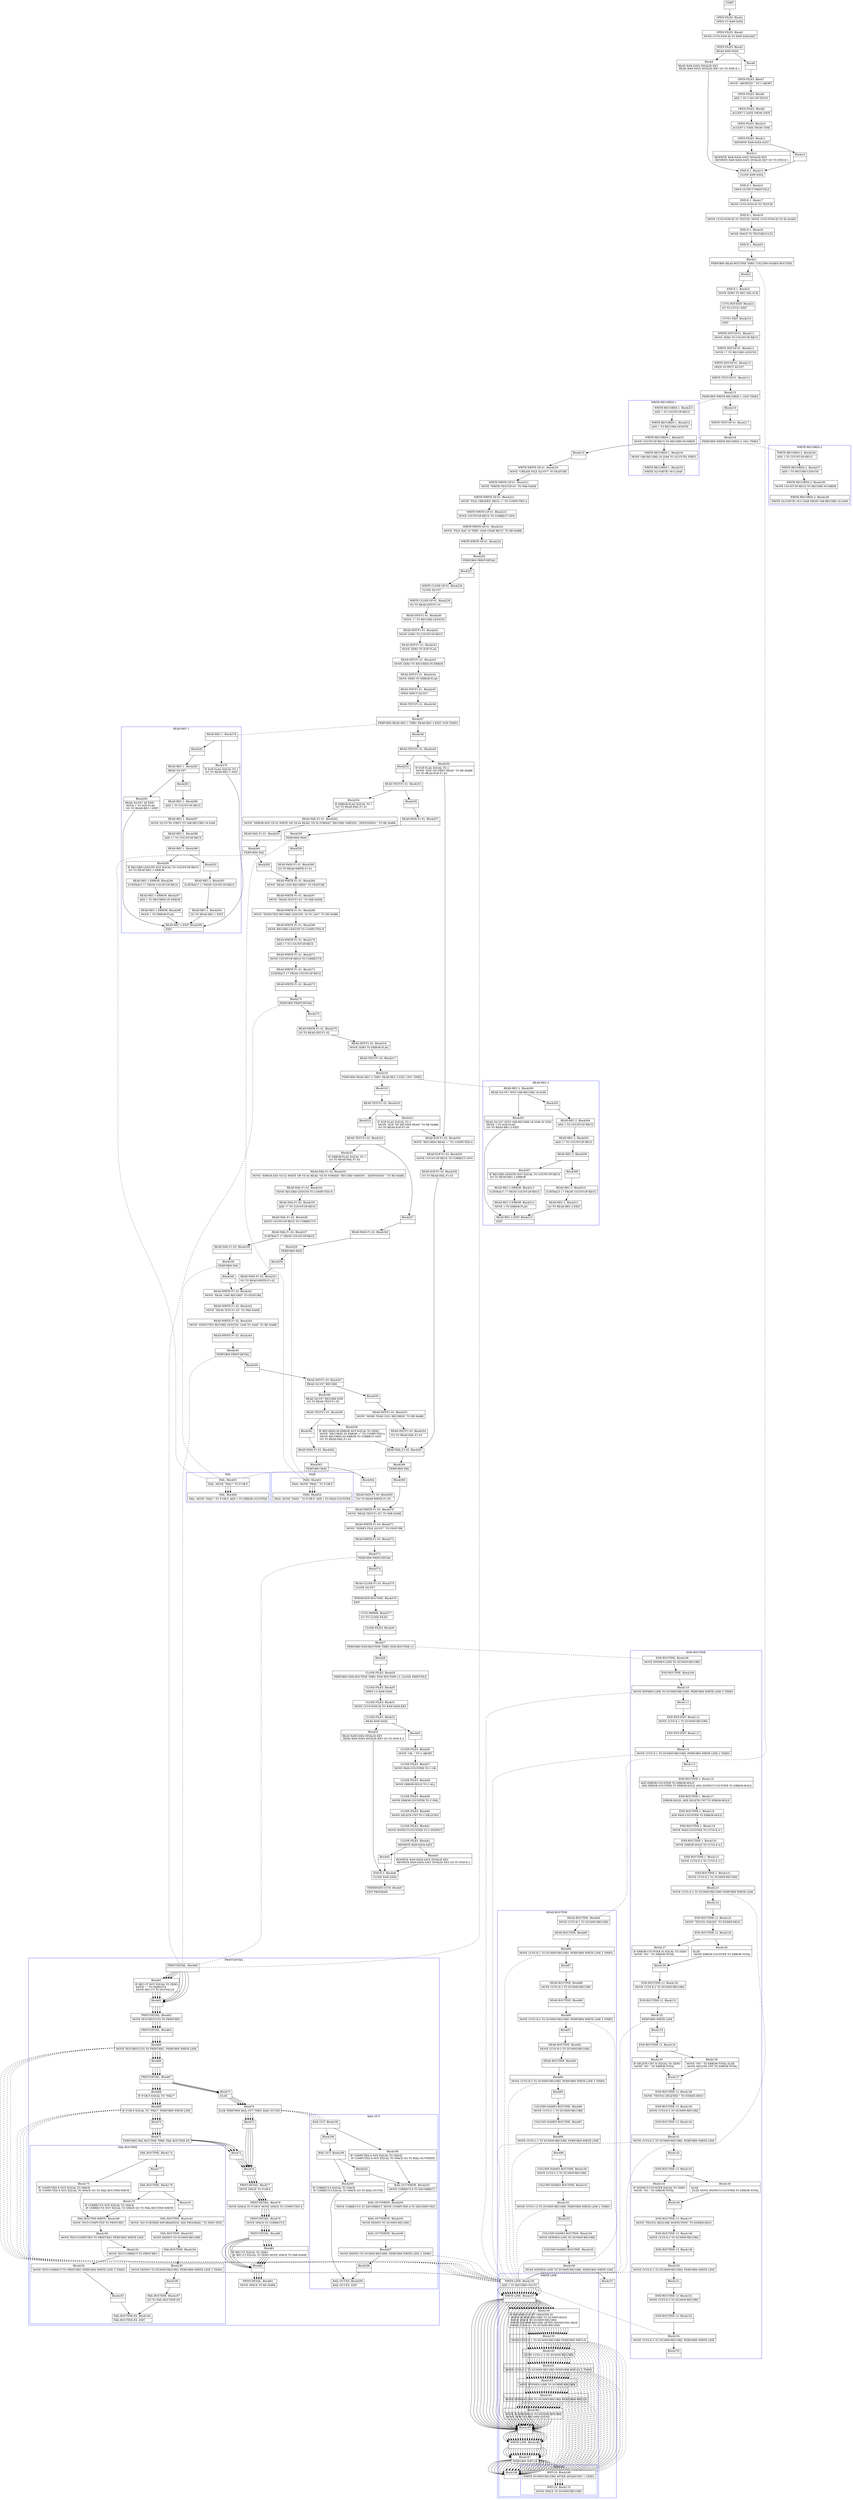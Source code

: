 digraph Cfg {
compound=true;
node [
shape = "record"
]

edge [
arrowtail = "empty"
]
Block0 [
label = "{START|}"
]
Block1 [
label = "{OPEN-FILES. Block1|    OPEN I-O RAW-DATA\l}"
]
Block2 [
label = "{OPEN-FILES. Block2|    MOVE CCVS-PGM-ID TO RAW-DATA-KEY\l}"
]
Block3 [
label = "{OPEN-FILES. Block3|    READ RAW-DATA\l}"
]
Block4 [
label = "{Block4|    READ RAW-DATA INVALID KEY\l    READ RAW-DATA INVALID KEY GO TO END-E-1\l}"
]
Block15 [
label = "{END-E-1. Block15|    CLOSE RAW-DATA\l}"
]
Block16 [
label = "{END-E-1. Block16|    OPEN     OUTPUT PRINT-FILE\l}"
]
Block17 [
label = "{END-E-1. Block17|    MOVE CCVS-PGM-ID TO TEST-ID\l}"
]
Block18 [
label = "{END-E-1. Block18|    MOVE CCVS-PGM-ID TO TEST-ID. MOVE CCVS-PGM-ID TO ID-AGAIN\l}"
]
Block19 [
label = "{END-E-1. Block19|    MOVE    SPACE TO TEST-RESULTS\l}"
]
Block20 [
label = "{END-E-1. Block20|}"
]
Block21 [
label = "{Block21|    PERFORM  HEAD-ROUTINE THRU COLUMN-NAMES-ROUTINE\l}"
]
subgraph cluster_1{
color = blue;
label = "HEAD-ROUTINE";
Block84 [
label = "{HEAD-ROUTINE. Block84|    MOVE CCVS-H-1 TO DUMMY-RECORD\l}"
]
Block85 [
label = "{HEAD-ROUTINE. Block85|}"
]
Block86 [
label = "{Block86|    MOVE CCVS-H-1 TO DUMMY-RECORD. PERFORM WRITE-LINE 2 TIMES\l}"
]
subgraph cluster_7{
color = blue;
label = "WRITE-LINE";
Block156 [
label = "{WRITE-LINE. Block156|    ADD 1 TO RECORD-COUNT\l}"
]
Block157 [
label = "{WRITE-LINE. Block157|}"
]
Block158 [
label = "{Block158|    IF RECORD-COUNT GREATER 50\l        MOVE DUMMY-RECORD TO DUMMY-HOLD\l        MOVE SPACE TO DUMMY-RECORD\l        WRITE DUMMY-RECORD AFTER ADVANCING PAGE\l        MOVE CCVS-C-1 TO DUMMY-RECORD\l}"
]
Block159 [
label = "{Block159|        MOVE CCVS-C-1 TO DUMMY-RECORD PERFORM WRT-LN\l}"
]
subgraph cluster_20{
color = blue;
label = "WRT-LN";
Block169 [
label = "{WRT-LN. Block169|    WRITE    DUMMY-RECORD AFTER ADVANCING 1 LINES\l}"
]
Block170 [
label = "{WRT-LN. Block170|    MOVE SPACE TO DUMMY-RECORD\l}"
]
Block169 -> Block170

}
Block159 -> Block169 [style=dashed, arrowhead=none]

Block160 [
label = "{Block160|        MOVE CCVS-C-2 TO DUMMY-RECORD\l}"
]
Block161 [
label = "{Block161|        MOVE CCVS-C-2 TO DUMMY-RECORD PERFORM WRT-LN 2 TIMES\l}"
]
subgraph cluster_21{
color = blue;
label = "WRT-LN";
Block169 [
label = "{WRT-LN. Block169|    WRITE    DUMMY-RECORD AFTER ADVANCING 1 LINES\l}"
]
Block170 [
label = "{WRT-LN. Block170|    MOVE SPACE TO DUMMY-RECORD\l}"
]
Block169 -> Block170

}
Block161 -> Block169 [style=dashed, arrowhead=none]

Block162 [
label = "{Block162|        MOVE HYPHEN-LINE TO DUMMY-RECORD\l}"
]
Block163 [
label = "{Block163|        MOVE HYPHEN-LINE TO DUMMY-RECORD PERFORM WRT-LN\l}"
]
subgraph cluster_22{
color = blue;
label = "WRT-LN";
Block169 [
label = "{WRT-LN. Block169|    WRITE    DUMMY-RECORD AFTER ADVANCING 1 LINES\l}"
]
Block170 [
label = "{WRT-LN. Block170|    MOVE SPACE TO DUMMY-RECORD\l}"
]
Block169 -> Block170

}
Block163 -> Block169 [style=dashed, arrowhead=none]

Block164 [
label = "{Block164|        MOVE DUMMY-HOLD TO DUMMY-RECORD\l        MOVE ZERO TO RECORD-COUNT\l}"
]
Block165 [
label = "{Block165|}"
]
Block166 [
label = "{WRITE-LINE. Block166|}"
]
Block167 [
label = "{Block167|    PERFORM WRT-LN\l}"
]
subgraph cluster_23{
color = blue;
label = "WRT-LN";
Block169 [
label = "{WRT-LN. Block169|    WRITE    DUMMY-RECORD AFTER ADVANCING 1 LINES\l}"
]
Block170 [
label = "{WRT-LN. Block170|    MOVE SPACE TO DUMMY-RECORD\l}"
]
Block169 -> Block170

}
Block167 -> Block169 [style=dashed, arrowhead=none]

Block168 [
label = "{Block168|}"
]
Block156 -> Block157
Block157 -> Block158
Block157 -> Block165
Block158 -> Block159
Block159 -> Block160
Block160 -> Block161
Block161 -> Block162
Block162 -> Block163
Block163 -> Block164
Block164 -> Block165
Block165 -> Block166
Block166 -> Block167
Block167 -> Block168

}
Block86 -> Block156 [style=dashed, arrowhead=none]

Block87 [
label = "{Block87|}"
]
Block88 [
label = "{HEAD-ROUTINE. Block88|    MOVE CCVS-H-2 TO DUMMY-RECORD\l}"
]
Block89 [
label = "{HEAD-ROUTINE. Block89|}"
]
Block90 [
label = "{Block90|    MOVE CCVS-H-2 TO DUMMY-RECORD. PERFORM WRITE-LINE 5 TIMES\l}"
]
subgraph cluster_8{
color = blue;
label = "WRITE-LINE";
Block156 [
label = "{WRITE-LINE. Block156|    ADD 1 TO RECORD-COUNT\l}"
]
Block157 [
label = "{WRITE-LINE. Block157|}"
]
Block158 [
label = "{Block158|    IF RECORD-COUNT GREATER 50\l        MOVE DUMMY-RECORD TO DUMMY-HOLD\l        MOVE SPACE TO DUMMY-RECORD\l        WRITE DUMMY-RECORD AFTER ADVANCING PAGE\l        MOVE CCVS-C-1 TO DUMMY-RECORD\l}"
]
Block159 [
label = "{Block159|        MOVE CCVS-C-1 TO DUMMY-RECORD PERFORM WRT-LN\l}"
]
Block159 -> Block169 [style=dashed, arrowhead=none]

Block160 [
label = "{Block160|        MOVE CCVS-C-2 TO DUMMY-RECORD\l}"
]
Block161 [
label = "{Block161|        MOVE CCVS-C-2 TO DUMMY-RECORD PERFORM WRT-LN 2 TIMES\l}"
]
Block161 -> Block169 [style=dashed, arrowhead=none]

Block162 [
label = "{Block162|        MOVE HYPHEN-LINE TO DUMMY-RECORD\l}"
]
Block163 [
label = "{Block163|        MOVE HYPHEN-LINE TO DUMMY-RECORD PERFORM WRT-LN\l}"
]
Block163 -> Block169 [style=dashed, arrowhead=none]

Block164 [
label = "{Block164|        MOVE DUMMY-HOLD TO DUMMY-RECORD\l        MOVE ZERO TO RECORD-COUNT\l}"
]
Block165 [
label = "{Block165|}"
]
Block166 [
label = "{WRITE-LINE. Block166|}"
]
Block167 [
label = "{Block167|    PERFORM WRT-LN\l}"
]
Block167 -> Block169 [style=dashed, arrowhead=none]

Block168 [
label = "{Block168|}"
]
Block156 -> Block157
Block157 -> Block158
Block157 -> Block165
Block158 -> Block159
Block159 -> Block160
Block160 -> Block161
Block161 -> Block162
Block162 -> Block163
Block163 -> Block164
Block164 -> Block165
Block165 -> Block166
Block166 -> Block167
Block167 -> Block168

}
Block90 -> Block156 [style=dashed, arrowhead=none]

Block91 [
label = "{Block91|}"
]
Block92 [
label = "{HEAD-ROUTINE. Block92|    MOVE CCVS-H-3 TO DUMMY-RECORD\l}"
]
Block93 [
label = "{HEAD-ROUTINE. Block93|}"
]
Block94 [
label = "{Block94|    MOVE CCVS-H-3 TO DUMMY-RECORD. PERFORM WRITE-LINE 3 TIMES\l}"
]
subgraph cluster_9{
color = blue;
label = "WRITE-LINE";
Block156 [
label = "{WRITE-LINE. Block156|    ADD 1 TO RECORD-COUNT\l}"
]
Block157 [
label = "{WRITE-LINE. Block157|}"
]
Block158 [
label = "{Block158|    IF RECORD-COUNT GREATER 50\l        MOVE DUMMY-RECORD TO DUMMY-HOLD\l        MOVE SPACE TO DUMMY-RECORD\l        WRITE DUMMY-RECORD AFTER ADVANCING PAGE\l        MOVE CCVS-C-1 TO DUMMY-RECORD\l}"
]
Block159 [
label = "{Block159|        MOVE CCVS-C-1 TO DUMMY-RECORD PERFORM WRT-LN\l}"
]
Block159 -> Block169 [style=dashed, arrowhead=none]

Block160 [
label = "{Block160|        MOVE CCVS-C-2 TO DUMMY-RECORD\l}"
]
Block161 [
label = "{Block161|        MOVE CCVS-C-2 TO DUMMY-RECORD PERFORM WRT-LN 2 TIMES\l}"
]
Block161 -> Block169 [style=dashed, arrowhead=none]

Block162 [
label = "{Block162|        MOVE HYPHEN-LINE TO DUMMY-RECORD\l}"
]
Block163 [
label = "{Block163|        MOVE HYPHEN-LINE TO DUMMY-RECORD PERFORM WRT-LN\l}"
]
Block163 -> Block169 [style=dashed, arrowhead=none]

Block164 [
label = "{Block164|        MOVE DUMMY-HOLD TO DUMMY-RECORD\l        MOVE ZERO TO RECORD-COUNT\l}"
]
Block165 [
label = "{Block165|}"
]
Block166 [
label = "{WRITE-LINE. Block166|}"
]
Block167 [
label = "{Block167|    PERFORM WRT-LN\l}"
]
Block167 -> Block169 [style=dashed, arrowhead=none]

Block168 [
label = "{Block168|}"
]
Block156 -> Block157
Block157 -> Block158
Block157 -> Block165
Block158 -> Block159
Block159 -> Block160
Block160 -> Block161
Block161 -> Block162
Block162 -> Block163
Block163 -> Block164
Block164 -> Block165
Block165 -> Block166
Block166 -> Block167
Block167 -> Block168

}
Block94 -> Block156 [style=dashed, arrowhead=none]

Block95 [
label = "{Block95|}"
]
Block96 [
label = "{COLUMN-NAMES-ROUTINE. Block96|    MOVE CCVS-C-1 TO DUMMY-RECORD\l}"
]
Block97 [
label = "{COLUMN-NAMES-ROUTINE. Block97|}"
]
Block98 [
label = "{Block98|    MOVE CCVS-C-1 TO DUMMY-RECORD. PERFORM WRITE-LINE\l}"
]
subgraph cluster_10{
color = blue;
label = "WRITE-LINE";
Block156 [
label = "{WRITE-LINE. Block156|    ADD 1 TO RECORD-COUNT\l}"
]
Block157 [
label = "{WRITE-LINE. Block157|}"
]
Block158 [
label = "{Block158|    IF RECORD-COUNT GREATER 50\l        MOVE DUMMY-RECORD TO DUMMY-HOLD\l        MOVE SPACE TO DUMMY-RECORD\l        WRITE DUMMY-RECORD AFTER ADVANCING PAGE\l        MOVE CCVS-C-1 TO DUMMY-RECORD\l}"
]
Block159 [
label = "{Block159|        MOVE CCVS-C-1 TO DUMMY-RECORD PERFORM WRT-LN\l}"
]
Block159 -> Block169 [style=dashed, arrowhead=none]

Block160 [
label = "{Block160|        MOVE CCVS-C-2 TO DUMMY-RECORD\l}"
]
Block161 [
label = "{Block161|        MOVE CCVS-C-2 TO DUMMY-RECORD PERFORM WRT-LN 2 TIMES\l}"
]
Block161 -> Block169 [style=dashed, arrowhead=none]

Block162 [
label = "{Block162|        MOVE HYPHEN-LINE TO DUMMY-RECORD\l}"
]
Block163 [
label = "{Block163|        MOVE HYPHEN-LINE TO DUMMY-RECORD PERFORM WRT-LN\l}"
]
Block163 -> Block169 [style=dashed, arrowhead=none]

Block164 [
label = "{Block164|        MOVE DUMMY-HOLD TO DUMMY-RECORD\l        MOVE ZERO TO RECORD-COUNT\l}"
]
Block165 [
label = "{Block165|}"
]
Block166 [
label = "{WRITE-LINE. Block166|}"
]
Block167 [
label = "{Block167|    PERFORM WRT-LN\l}"
]
Block167 -> Block169 [style=dashed, arrowhead=none]

Block168 [
label = "{Block168|}"
]
Block156 -> Block157
Block157 -> Block158
Block157 -> Block165
Block158 -> Block159
Block159 -> Block160
Block160 -> Block161
Block161 -> Block162
Block162 -> Block163
Block163 -> Block164
Block164 -> Block165
Block165 -> Block166
Block166 -> Block167
Block167 -> Block168

}
Block98 -> Block156 [style=dashed, arrowhead=none]

Block99 [
label = "{Block99|}"
]
Block100 [
label = "{COLUMN-NAMES-ROUTINE. Block100|    MOVE CCVS-C-2 TO DUMMY-RECORD\l}"
]
Block101 [
label = "{COLUMN-NAMES-ROUTINE. Block101|}"
]
Block102 [
label = "{Block102|    MOVE CCVS-C-2 TO DUMMY-RECORD. PERFORM WRITE-LINE 2 TIMES\l}"
]
subgraph cluster_11{
color = blue;
label = "WRITE-LINE";
Block156 [
label = "{WRITE-LINE. Block156|    ADD 1 TO RECORD-COUNT\l}"
]
Block157 [
label = "{WRITE-LINE. Block157|}"
]
Block158 [
label = "{Block158|    IF RECORD-COUNT GREATER 50\l        MOVE DUMMY-RECORD TO DUMMY-HOLD\l        MOVE SPACE TO DUMMY-RECORD\l        WRITE DUMMY-RECORD AFTER ADVANCING PAGE\l        MOVE CCVS-C-1 TO DUMMY-RECORD\l}"
]
Block159 [
label = "{Block159|        MOVE CCVS-C-1 TO DUMMY-RECORD PERFORM WRT-LN\l}"
]
Block159 -> Block169 [style=dashed, arrowhead=none]

Block160 [
label = "{Block160|        MOVE CCVS-C-2 TO DUMMY-RECORD\l}"
]
Block161 [
label = "{Block161|        MOVE CCVS-C-2 TO DUMMY-RECORD PERFORM WRT-LN 2 TIMES\l}"
]
Block161 -> Block169 [style=dashed, arrowhead=none]

Block162 [
label = "{Block162|        MOVE HYPHEN-LINE TO DUMMY-RECORD\l}"
]
Block163 [
label = "{Block163|        MOVE HYPHEN-LINE TO DUMMY-RECORD PERFORM WRT-LN\l}"
]
Block163 -> Block169 [style=dashed, arrowhead=none]

Block164 [
label = "{Block164|        MOVE DUMMY-HOLD TO DUMMY-RECORD\l        MOVE ZERO TO RECORD-COUNT\l}"
]
Block165 [
label = "{Block165|}"
]
Block166 [
label = "{WRITE-LINE. Block166|}"
]
Block167 [
label = "{Block167|    PERFORM WRT-LN\l}"
]
Block167 -> Block169 [style=dashed, arrowhead=none]

Block168 [
label = "{Block168|}"
]
Block156 -> Block157
Block157 -> Block158
Block157 -> Block165
Block158 -> Block159
Block159 -> Block160
Block160 -> Block161
Block161 -> Block162
Block162 -> Block163
Block163 -> Block164
Block164 -> Block165
Block165 -> Block166
Block166 -> Block167
Block167 -> Block168

}
Block102 -> Block156 [style=dashed, arrowhead=none]

Block103 [
label = "{Block103|}"
]
Block104 [
label = "{COLUMN-NAMES-ROUTINE. Block104|    MOVE HYPHEN-LINE TO DUMMY-RECORD\l}"
]
Block105 [
label = "{COLUMN-NAMES-ROUTINE. Block105|}"
]
Block106 [
label = "{Block106|    MOVE HYPHEN-LINE TO DUMMY-RECORD. PERFORM WRITE-LINE\l}"
]
subgraph cluster_12{
color = blue;
label = "WRITE-LINE";
Block156 [
label = "{WRITE-LINE. Block156|    ADD 1 TO RECORD-COUNT\l}"
]
Block157 [
label = "{WRITE-LINE. Block157|}"
]
Block158 [
label = "{Block158|    IF RECORD-COUNT GREATER 50\l        MOVE DUMMY-RECORD TO DUMMY-HOLD\l        MOVE SPACE TO DUMMY-RECORD\l        WRITE DUMMY-RECORD AFTER ADVANCING PAGE\l        MOVE CCVS-C-1 TO DUMMY-RECORD\l}"
]
Block159 [
label = "{Block159|        MOVE CCVS-C-1 TO DUMMY-RECORD PERFORM WRT-LN\l}"
]
Block159 -> Block169 [style=dashed, arrowhead=none]

Block160 [
label = "{Block160|        MOVE CCVS-C-2 TO DUMMY-RECORD\l}"
]
Block161 [
label = "{Block161|        MOVE CCVS-C-2 TO DUMMY-RECORD PERFORM WRT-LN 2 TIMES\l}"
]
Block161 -> Block169 [style=dashed, arrowhead=none]

Block162 [
label = "{Block162|        MOVE HYPHEN-LINE TO DUMMY-RECORD\l}"
]
Block163 [
label = "{Block163|        MOVE HYPHEN-LINE TO DUMMY-RECORD PERFORM WRT-LN\l}"
]
Block163 -> Block169 [style=dashed, arrowhead=none]

Block164 [
label = "{Block164|        MOVE DUMMY-HOLD TO DUMMY-RECORD\l        MOVE ZERO TO RECORD-COUNT\l}"
]
Block165 [
label = "{Block165|}"
]
Block166 [
label = "{WRITE-LINE. Block166|}"
]
Block167 [
label = "{Block167|    PERFORM WRT-LN\l}"
]
Block167 -> Block169 [style=dashed, arrowhead=none]

Block168 [
label = "{Block168|}"
]
Block156 -> Block157
Block157 -> Block158
Block157 -> Block165
Block158 -> Block159
Block159 -> Block160
Block160 -> Block161
Block161 -> Block162
Block162 -> Block163
Block163 -> Block164
Block164 -> Block165
Block165 -> Block166
Block166 -> Block167
Block167 -> Block168

}
Block106 -> Block156 [style=dashed, arrowhead=none]

Block107 [
label = "{Block107|}"
]
Block84 -> Block85
Block85 -> Block86
Block86 -> Block87
Block87 -> Block88
Block88 -> Block89
Block89 -> Block90
Block90 -> Block91
Block91 -> Block92
Block92 -> Block93
Block93 -> Block94
Block94 -> Block95
Block95 -> Block96
Block96 -> Block97
Block97 -> Block98
Block98 -> Block99
Block99 -> Block100
Block100 -> Block101
Block101 -> Block102
Block102 -> Block103
Block103 -> Block104
Block104 -> Block105
Block105 -> Block106
Block106 -> Block107

}
Block21 -> Block84 [style=dashed, arrowhead=none]

Block22 [
label = "{Block22|}"
]
Block23 [
label = "{END-E-1. Block23|    MOVE ZERO TO REC-SKL-SUB\l}"
]
Block24 [
label = "{CCVS-INIT-EXIT. Block24|    GO TO CCVS1-EXIT\l}"
]
Block210 [
label = "{CCVS1-EXIT. Block210|    EXIT\l}"
]
Block211 [
label = "{WRITE-INIT-GF-01. Block211|    MOVE ZERO TO COUNT-OF-RECS\l}"
]
Block212 [
label = "{WRITE-INIT-GF-01. Block212|    MOVE 17   TO RECORD-LENGTH\l}"
]
Block213 [
label = "{WRITE-INIT-GF-01. Block213|    OPEN OUTPUT SQ-VS7\l}"
]
Block214 [
label = "{WRITE-TEST-GF-01. Block214|}"
]
Block215 [
label = "{Block215|    PERFORM WRITE-RECORDS-1 1030 TIMES\l}"
]
subgraph cluster_29{
color = blue;
label = "WRITE-RECORDS-1";
Block231 [
label = "{WRITE-RECORDS-1. Block231|    ADD 1 TO COUNT-OF-RECS\l}"
]
Block232 [
label = "{WRITE-RECORDS-1. Block232|    ADD 1 TO RECORD-LENGTH\l}"
]
Block233 [
label = "{WRITE-RECORDS-1. Block233|    MOVE COUNT-OF-RECS TO RECORD-NUMBER\l}"
]
Block234 [
label = "{WRITE-RECORDS-1. Block234|    MOVE VAR-RECORD-18-2048 TO SQ-VS7R1-FIRST\l}"
]
Block235 [
label = "{WRITE-RECORDS-1. Block235|    WRITE SQ-VSR7R1-M-G-2048\l}"
]
Block231 -> Block232
Block232 -> Block233
Block233 -> Block234
Block234 -> Block235

}
Block215 -> Block231 [style=dashed, arrowhead=none]

Block216 [
label = "{Block216|}"
]
Block217 [
label = "{WRITE-TEST-GF-01. Block217|}"
]
Block218 [
label = "{Block218|    PERFORM WRITE-RECORDS-2 1001 TIMES\l}"
]
subgraph cluster_30{
color = blue;
label = "WRITE-RECORDS-2";
Block236 [
label = "{WRITE-RECORDS-2. Block236|    ADD 1 TO COUNT-OF-RECS\l}"
]
Block237 [
label = "{WRITE-RECORDS-2. Block237|    ADD 1 TO RECORD-LENGTH\l}"
]
Block238 [
label = "{WRITE-RECORDS-2. Block238|    MOVE COUNT-OF-RECS TO RECORD-NUMBER\l}"
]
Block239 [
label = "{WRITE-RECORDS-2. Block239|    WRITE SQ-VSR7R1-M-G-2048 FROM VAR-RECORD-18-2048\l}"
]
Block236 -> Block237
Block237 -> Block238
Block238 -> Block239

}
Block218 -> Block236 [style=dashed, arrowhead=none]

Block219 [
label = "{Block219|}"
]
Block220 [
label = "{WRITE-WRITE-GF-01. Block220|    MOVE \"CREATE FILE SQ-VS7\" TO FEATURE\l}"
]
Block221 [
label = "{WRITE-WRITE-GF-01. Block221|    MOVE \"WRITE-TEST-GF-01\" TO PAR-NAME\l}"
]
Block222 [
label = "{WRITE-WRITE-GF-01. Block222|    MOVE \"FILE CREATED, RECS =\" TO COMPUTED-A\l}"
]
Block223 [
label = "{WRITE-WRITE-GF-01. Block223|    MOVE COUNT-OF-RECS TO CORRECT-18V0\l}"
]
Block224 [
label = "{WRITE-WRITE-GF-01. Block224|    MOVE \"FILE HAS 18 THRU 2048 CHAR RECS\" TO RE-MARK\l}"
]
Block225 [
label = "{WRITE-WRITE-GF-01. Block225|}"
]
Block226 [
label = "{Block226|    PERFORM PRINT-DETAIL\l}"
]
subgraph cluster_31{
color = blue;
label = "PRINT-DETAIL";
Block60 [
label = "{PRINT-DETAIL. Block60|}"
]
Block61 [
label = "{Block61|    IF REC-CT NOT EQUAL TO ZERO\l            MOVE \".\" TO PARDOT-X\l            MOVE REC-CT TO DOTVALUE\l}"
]
Block62 [
label = "{Block62|}"
]
Block63 [
label = "{PRINT-DETAIL. Block63|    MOVE     TEST-RESULTS TO PRINT-REC\l}"
]
Block64 [
label = "{PRINT-DETAIL. Block64|}"
]
Block65 [
label = "{Block65|    MOVE     TEST-RESULTS TO PRINT-REC. PERFORM WRITE-LINE\l}"
]
subgraph cluster_3{
color = blue;
label = "WRITE-LINE";
Block156 [
label = "{WRITE-LINE. Block156|    ADD 1 TO RECORD-COUNT\l}"
]
Block157 [
label = "{WRITE-LINE. Block157|}"
]
Block158 [
label = "{Block158|    IF RECORD-COUNT GREATER 50\l        MOVE DUMMY-RECORD TO DUMMY-HOLD\l        MOVE SPACE TO DUMMY-RECORD\l        WRITE DUMMY-RECORD AFTER ADVANCING PAGE\l        MOVE CCVS-C-1 TO DUMMY-RECORD\l}"
]
Block159 [
label = "{Block159|        MOVE CCVS-C-1 TO DUMMY-RECORD PERFORM WRT-LN\l}"
]
Block159 -> Block169 [style=dashed, arrowhead=none]

Block160 [
label = "{Block160|        MOVE CCVS-C-2 TO DUMMY-RECORD\l}"
]
Block161 [
label = "{Block161|        MOVE CCVS-C-2 TO DUMMY-RECORD PERFORM WRT-LN 2 TIMES\l}"
]
Block161 -> Block169 [style=dashed, arrowhead=none]

Block162 [
label = "{Block162|        MOVE HYPHEN-LINE TO DUMMY-RECORD\l}"
]
Block163 [
label = "{Block163|        MOVE HYPHEN-LINE TO DUMMY-RECORD PERFORM WRT-LN\l}"
]
Block163 -> Block169 [style=dashed, arrowhead=none]

Block164 [
label = "{Block164|        MOVE DUMMY-HOLD TO DUMMY-RECORD\l        MOVE ZERO TO RECORD-COUNT\l}"
]
Block165 [
label = "{Block165|}"
]
Block166 [
label = "{WRITE-LINE. Block166|}"
]
Block167 [
label = "{Block167|    PERFORM WRT-LN\l}"
]
Block167 -> Block169 [style=dashed, arrowhead=none]

Block168 [
label = "{Block168|}"
]
Block156 -> Block157
Block157 -> Block158
Block157 -> Block165
Block158 -> Block159
Block159 -> Block160
Block160 -> Block161
Block161 -> Block162
Block162 -> Block163
Block163 -> Block164
Block164 -> Block165
Block165 -> Block166
Block166 -> Block167
Block167 -> Block168

}
Block65 -> Block156 [style=dashed, arrowhead=none]

Block66 [
label = "{Block66|}"
]
Block67 [
label = "{PRINT-DETAIL. Block67|}"
]
Block68 [
label = "{Block68|    IF P-OR-F EQUAL TO \"FAIL*\"\l}"
]
Block69 [
label = "{Block69|    IF P-OR-F EQUAL TO \"FAIL*\"  PERFORM WRITE-LINE\l}"
]
subgraph cluster_4{
color = blue;
label = "WRITE-LINE";
Block156 [
label = "{WRITE-LINE. Block156|    ADD 1 TO RECORD-COUNT\l}"
]
Block157 [
label = "{WRITE-LINE. Block157|}"
]
Block158 [
label = "{Block158|    IF RECORD-COUNT GREATER 50\l        MOVE DUMMY-RECORD TO DUMMY-HOLD\l        MOVE SPACE TO DUMMY-RECORD\l        WRITE DUMMY-RECORD AFTER ADVANCING PAGE\l        MOVE CCVS-C-1 TO DUMMY-RECORD\l}"
]
Block159 [
label = "{Block159|        MOVE CCVS-C-1 TO DUMMY-RECORD PERFORM WRT-LN\l}"
]
Block159 -> Block169 [style=dashed, arrowhead=none]

Block160 [
label = "{Block160|        MOVE CCVS-C-2 TO DUMMY-RECORD\l}"
]
Block161 [
label = "{Block161|        MOVE CCVS-C-2 TO DUMMY-RECORD PERFORM WRT-LN 2 TIMES\l}"
]
Block161 -> Block169 [style=dashed, arrowhead=none]

Block162 [
label = "{Block162|        MOVE HYPHEN-LINE TO DUMMY-RECORD\l}"
]
Block163 [
label = "{Block163|        MOVE HYPHEN-LINE TO DUMMY-RECORD PERFORM WRT-LN\l}"
]
Block163 -> Block169 [style=dashed, arrowhead=none]

Block164 [
label = "{Block164|        MOVE DUMMY-HOLD TO DUMMY-RECORD\l        MOVE ZERO TO RECORD-COUNT\l}"
]
Block165 [
label = "{Block165|}"
]
Block166 [
label = "{WRITE-LINE. Block166|}"
]
Block167 [
label = "{Block167|    PERFORM WRT-LN\l}"
]
Block167 -> Block169 [style=dashed, arrowhead=none]

Block168 [
label = "{Block168|}"
]
Block156 -> Block157
Block157 -> Block158
Block157 -> Block165
Block158 -> Block159
Block159 -> Block160
Block160 -> Block161
Block161 -> Block162
Block162 -> Block163
Block163 -> Block164
Block164 -> Block165
Block165 -> Block166
Block166 -> Block167
Block167 -> Block168

}
Block69 -> Block156 [style=dashed, arrowhead=none]

Block70 [
label = "{Block70|}"
]
Block71 [
label = "{Block71|       PERFORM FAIL-ROUTINE THRU FAIL-ROUTINE-EX\l}"
]
subgraph cluster_5{
color = blue;
label = "FAIL-ROUTINE";
Block174 [
label = "{FAIL-ROUTINE. Block174|}"
]
Block175 [
label = "{Block175|    IF COMPUTED-X NOT EQUAL TO SPACE\l    IF COMPUTED-X NOT EQUAL TO SPACE GO TO FAIL-ROUTINE-WRITE\l}"
]
Block189 [
label = "{FAIL-ROUTINE-WRITE. Block189|    MOVE TEST-COMPUTED TO PRINT-REC\l}"
]
Block190 [
label = "{Block190|    MOVE TEST-COMPUTED TO PRINT-REC PERFORM WRITE-LINE\l}"
]
subgraph cluster_26{
color = blue;
label = "WRITE-LINE";
Block156 [
label = "{WRITE-LINE. Block156|    ADD 1 TO RECORD-COUNT\l}"
]
Block157 [
label = "{WRITE-LINE. Block157|}"
]
Block158 [
label = "{Block158|    IF RECORD-COUNT GREATER 50\l        MOVE DUMMY-RECORD TO DUMMY-HOLD\l        MOVE SPACE TO DUMMY-RECORD\l        WRITE DUMMY-RECORD AFTER ADVANCING PAGE\l        MOVE CCVS-C-1 TO DUMMY-RECORD\l}"
]
Block159 [
label = "{Block159|        MOVE CCVS-C-1 TO DUMMY-RECORD PERFORM WRT-LN\l}"
]
Block159 -> Block169 [style=dashed, arrowhead=none]

Block160 [
label = "{Block160|        MOVE CCVS-C-2 TO DUMMY-RECORD\l}"
]
Block161 [
label = "{Block161|        MOVE CCVS-C-2 TO DUMMY-RECORD PERFORM WRT-LN 2 TIMES\l}"
]
Block161 -> Block169 [style=dashed, arrowhead=none]

Block162 [
label = "{Block162|        MOVE HYPHEN-LINE TO DUMMY-RECORD\l}"
]
Block163 [
label = "{Block163|        MOVE HYPHEN-LINE TO DUMMY-RECORD PERFORM WRT-LN\l}"
]
Block163 -> Block169 [style=dashed, arrowhead=none]

Block164 [
label = "{Block164|        MOVE DUMMY-HOLD TO DUMMY-RECORD\l        MOVE ZERO TO RECORD-COUNT\l}"
]
Block165 [
label = "{Block165|}"
]
Block166 [
label = "{WRITE-LINE. Block166|}"
]
Block167 [
label = "{Block167|    PERFORM WRT-LN\l}"
]
Block167 -> Block169 [style=dashed, arrowhead=none]

Block168 [
label = "{Block168|}"
]
Block156 -> Block157
Block157 -> Block158
Block157 -> Block165
Block158 -> Block159
Block159 -> Block160
Block160 -> Block161
Block161 -> Block162
Block162 -> Block163
Block163 -> Block164
Block164 -> Block165
Block165 -> Block166
Block166 -> Block167
Block167 -> Block168

}
Block190 -> Block156 [style=dashed, arrowhead=none]

Block191 [
label = "{Block191|    MOVE TEST-CORRECT TO PRINT-REC\l}"
]
Block192 [
label = "{Block192|    MOVE TEST-CORRECT TO PRINT-REC PERFORM WRITE-LINE 2 TIMES\l}"
]
subgraph cluster_27{
color = blue;
label = "WRITE-LINE";
Block156 [
label = "{WRITE-LINE. Block156|    ADD 1 TO RECORD-COUNT\l}"
]
Block157 [
label = "{WRITE-LINE. Block157|}"
]
Block158 [
label = "{Block158|    IF RECORD-COUNT GREATER 50\l        MOVE DUMMY-RECORD TO DUMMY-HOLD\l        MOVE SPACE TO DUMMY-RECORD\l        WRITE DUMMY-RECORD AFTER ADVANCING PAGE\l        MOVE CCVS-C-1 TO DUMMY-RECORD\l}"
]
Block159 [
label = "{Block159|        MOVE CCVS-C-1 TO DUMMY-RECORD PERFORM WRT-LN\l}"
]
Block159 -> Block169 [style=dashed, arrowhead=none]

Block160 [
label = "{Block160|        MOVE CCVS-C-2 TO DUMMY-RECORD\l}"
]
Block161 [
label = "{Block161|        MOVE CCVS-C-2 TO DUMMY-RECORD PERFORM WRT-LN 2 TIMES\l}"
]
Block161 -> Block169 [style=dashed, arrowhead=none]

Block162 [
label = "{Block162|        MOVE HYPHEN-LINE TO DUMMY-RECORD\l}"
]
Block163 [
label = "{Block163|        MOVE HYPHEN-LINE TO DUMMY-RECORD PERFORM WRT-LN\l}"
]
Block163 -> Block169 [style=dashed, arrowhead=none]

Block164 [
label = "{Block164|        MOVE DUMMY-HOLD TO DUMMY-RECORD\l        MOVE ZERO TO RECORD-COUNT\l}"
]
Block165 [
label = "{Block165|}"
]
Block166 [
label = "{WRITE-LINE. Block166|}"
]
Block167 [
label = "{Block167|    PERFORM WRT-LN\l}"
]
Block167 -> Block169 [style=dashed, arrowhead=none]

Block168 [
label = "{Block168|}"
]
Block156 -> Block157
Block157 -> Block158
Block157 -> Block165
Block158 -> Block159
Block159 -> Block160
Block160 -> Block161
Block161 -> Block162
Block162 -> Block163
Block163 -> Block164
Block164 -> Block165
Block165 -> Block166
Block166 -> Block167
Block167 -> Block168

}
Block192 -> Block156 [style=dashed, arrowhead=none]

Block193 [
label = "{Block193|}"
]
Block194 [
label = "{FAIL-ROUTINE-EX. Block194|FAIL-ROUTINE-EX. EXIT\l}"
]
Block177 [
label = "{Block177|}"
]
Block178 [
label = "{FAIL-ROUTINE. Block178|}"
]
Block179 [
label = "{Block179|    IF CORRECT-X NOT EQUAL TO SPACE\l    IF CORRECT-X NOT EQUAL TO SPACE GO TO FAIL-ROUTINE-WRITE\l}"
]
Block181 [
label = "{Block181|}"
]
Block182 [
label = "{FAIL-ROUTINE. Block182|    MOVE \"NO FURTHER INFORMATION, SEE PROGRAM.\" TO INFO-TEXT\l}"
]
Block183 [
label = "{FAIL-ROUTINE. Block183|    MOVE XXINFO TO DUMMY-RECORD\l}"
]
Block184 [
label = "{FAIL-ROUTINE. Block184|}"
]
Block185 [
label = "{Block185|    MOVE XXINFO TO DUMMY-RECORD. PERFORM WRITE-LINE 2 TIMES\l}"
]
subgraph cluster_25{
color = blue;
label = "WRITE-LINE";
Block156 [
label = "{WRITE-LINE. Block156|    ADD 1 TO RECORD-COUNT\l}"
]
Block157 [
label = "{WRITE-LINE. Block157|}"
]
Block158 [
label = "{Block158|    IF RECORD-COUNT GREATER 50\l        MOVE DUMMY-RECORD TO DUMMY-HOLD\l        MOVE SPACE TO DUMMY-RECORD\l        WRITE DUMMY-RECORD AFTER ADVANCING PAGE\l        MOVE CCVS-C-1 TO DUMMY-RECORD\l}"
]
Block159 [
label = "{Block159|        MOVE CCVS-C-1 TO DUMMY-RECORD PERFORM WRT-LN\l}"
]
Block159 -> Block169 [style=dashed, arrowhead=none]

Block160 [
label = "{Block160|        MOVE CCVS-C-2 TO DUMMY-RECORD\l}"
]
Block161 [
label = "{Block161|        MOVE CCVS-C-2 TO DUMMY-RECORD PERFORM WRT-LN 2 TIMES\l}"
]
Block161 -> Block169 [style=dashed, arrowhead=none]

Block162 [
label = "{Block162|        MOVE HYPHEN-LINE TO DUMMY-RECORD\l}"
]
Block163 [
label = "{Block163|        MOVE HYPHEN-LINE TO DUMMY-RECORD PERFORM WRT-LN\l}"
]
Block163 -> Block169 [style=dashed, arrowhead=none]

Block164 [
label = "{Block164|        MOVE DUMMY-HOLD TO DUMMY-RECORD\l        MOVE ZERO TO RECORD-COUNT\l}"
]
Block165 [
label = "{Block165|}"
]
Block166 [
label = "{WRITE-LINE. Block166|}"
]
Block167 [
label = "{Block167|    PERFORM WRT-LN\l}"
]
Block167 -> Block169 [style=dashed, arrowhead=none]

Block168 [
label = "{Block168|}"
]
Block156 -> Block157
Block157 -> Block158
Block157 -> Block165
Block158 -> Block159
Block159 -> Block160
Block160 -> Block161
Block161 -> Block162
Block162 -> Block163
Block163 -> Block164
Block164 -> Block165
Block165 -> Block166
Block166 -> Block167
Block167 -> Block168

}
Block185 -> Block156 [style=dashed, arrowhead=none]

Block186 [
label = "{Block186|}"
]
Block187 [
label = "{FAIL-ROUTINE. Block187|    GO TO FAIL-ROUTINE-EX\l}"
]
Block174 -> Block175
Block174 -> Block177
Block175 -> Block189
Block189 -> Block190
Block190 -> Block191
Block191 -> Block192
Block192 -> Block193
Block193 -> Block194
Block177 -> Block178
Block178 -> Block179
Block178 -> Block181
Block179 -> Block189
Block181 -> Block182
Block182 -> Block183
Block183 -> Block184
Block184 -> Block185
Block185 -> Block186
Block186 -> Block187
Block187 -> Block194

}
Block71 -> Block174 [style=dashed, arrowhead=none]

Block72 [
label = "{Block72|}"
]
Block76 [
label = "{Block76|}"
]
Block77 [
label = "{PRINT-DETAIL. Block77|    MOVE SPACE TO P-OR-F\l}"
]
Block78 [
label = "{PRINT-DETAIL. Block78|    MOVE SPACE TO P-OR-F. MOVE SPACE TO COMPUTED-X\l}"
]
Block79 [
label = "{PRINT-DETAIL. Block79|    MOVE SPACE TO CORRECT-X\l}"
]
Block80 [
label = "{PRINT-DETAIL. Block80|}"
]
Block81 [
label = "{Block81|    IF     REC-CT EQUAL TO ZERO\l    IF     REC-CT EQUAL TO ZERO  MOVE SPACE TO PAR-NAME\l}"
]
Block82 [
label = "{Block82|}"
]
Block83 [
label = "{PRINT-DETAIL. Block83|    MOVE     SPACE TO RE-MARK\l}"
]
Block73 [
label = "{Block73|         ELSE\l}"
]
Block74 [
label = "{Block74|         ELSE PERFORM BAIL-OUT THRU BAIL-OUT-EX\l}"
]
subgraph cluster_6{
color = blue;
label = "BAIL-OUT";
Block195 [
label = "{BAIL-OUT. Block195|}"
]
Block196 [
label = "{Block196|    IF COMPUTED-A NOT EQUAL TO SPACE\l    IF COMPUTED-A NOT EQUAL TO SPACE GO TO BAIL-OUT-WRITE\l}"
]
Block203 [
label = "{BAIL-OUT-WRITE. Block203|    MOVE CORRECT-A TO XXCORRECT\l}"
]
Block204 [
label = "{BAIL-OUT-WRITE. Block204|    MOVE CORRECT-A TO XXCORRECT. MOVE COMPUTED-A TO XXCOMPUTED\l}"
]
Block205 [
label = "{BAIL-OUT-WRITE. Block205|    MOVE XXINFO TO DUMMY-RECORD\l}"
]
Block206 [
label = "{BAIL-OUT-WRITE. Block206|}"
]
Block207 [
label = "{Block207|    MOVE XXINFO TO DUMMY-RECORD. PERFORM WRITE-LINE 2 TIMES\l}"
]
subgraph cluster_28{
color = blue;
label = "WRITE-LINE";
Block156 [
label = "{WRITE-LINE. Block156|    ADD 1 TO RECORD-COUNT\l}"
]
Block157 [
label = "{WRITE-LINE. Block157|}"
]
Block158 [
label = "{Block158|    IF RECORD-COUNT GREATER 50\l        MOVE DUMMY-RECORD TO DUMMY-HOLD\l        MOVE SPACE TO DUMMY-RECORD\l        WRITE DUMMY-RECORD AFTER ADVANCING PAGE\l        MOVE CCVS-C-1 TO DUMMY-RECORD\l}"
]
Block159 [
label = "{Block159|        MOVE CCVS-C-1 TO DUMMY-RECORD PERFORM WRT-LN\l}"
]
Block159 -> Block169 [style=dashed, arrowhead=none]

Block160 [
label = "{Block160|        MOVE CCVS-C-2 TO DUMMY-RECORD\l}"
]
Block161 [
label = "{Block161|        MOVE CCVS-C-2 TO DUMMY-RECORD PERFORM WRT-LN 2 TIMES\l}"
]
Block161 -> Block169 [style=dashed, arrowhead=none]

Block162 [
label = "{Block162|        MOVE HYPHEN-LINE TO DUMMY-RECORD\l}"
]
Block163 [
label = "{Block163|        MOVE HYPHEN-LINE TO DUMMY-RECORD PERFORM WRT-LN\l}"
]
Block163 -> Block169 [style=dashed, arrowhead=none]

Block164 [
label = "{Block164|        MOVE DUMMY-HOLD TO DUMMY-RECORD\l        MOVE ZERO TO RECORD-COUNT\l}"
]
Block165 [
label = "{Block165|}"
]
Block166 [
label = "{WRITE-LINE. Block166|}"
]
Block167 [
label = "{Block167|    PERFORM WRT-LN\l}"
]
Block167 -> Block169 [style=dashed, arrowhead=none]

Block168 [
label = "{Block168|}"
]
Block156 -> Block157
Block157 -> Block158
Block157 -> Block165
Block158 -> Block159
Block159 -> Block160
Block160 -> Block161
Block161 -> Block162
Block162 -> Block163
Block163 -> Block164
Block164 -> Block165
Block165 -> Block166
Block166 -> Block167
Block167 -> Block168

}
Block207 -> Block156 [style=dashed, arrowhead=none]

Block208 [
label = "{Block208|}"
]
Block209 [
label = "{BAIL-OUT-EX. Block209|BAIL-OUT-EX. EXIT\l}"
]
Block198 [
label = "{Block198|}"
]
Block199 [
label = "{BAIL-OUT. Block199|}"
]
Block200 [
label = "{Block200|    IF CORRECT-A EQUAL TO SPACE\l    IF CORRECT-A EQUAL TO SPACE GO TO BAIL-OUT-EX\l}"
]
Block202 [
label = "{Block202|}"
]
Block195 -> Block196
Block195 -> Block198
Block196 -> Block203
Block203 -> Block204
Block204 -> Block205
Block205 -> Block206
Block206 -> Block207
Block207 -> Block208
Block208 -> Block209
Block198 -> Block199
Block199 -> Block200
Block199 -> Block202
Block200 -> Block209
Block202 -> Block203

}
Block74 -> Block195 [style=dashed, arrowhead=none]

Block75 [
label = "{Block75|}"
]
Block60 -> Block61
Block60 -> Block62
Block61 -> Block62
Block62 -> Block63
Block63 -> Block64
Block64 -> Block65
Block65 -> Block66
Block66 -> Block67
Block67 -> Block68
Block67 -> Block73
Block68 -> Block69
Block69 -> Block70
Block70 -> Block71
Block71 -> Block72
Block72 -> Block76
Block76 -> Block77
Block77 -> Block78
Block78 -> Block79
Block79 -> Block80
Block80 -> Block81
Block80 -> Block82
Block81 -> Block82
Block82 -> Block83
Block73 -> Block74
Block74 -> Block75
Block75 -> Block76

}
Block226 -> Block60 [style=dashed, arrowhead=none]

Block227 [
label = "{Block227|}"
]
Block228 [
label = "{WRITE-CLOSE-GF-01. Block228|    CLOSE SQ-VS7\l}"
]
Block229 [
label = "{WRITE-CLOSE-GF-01. Block229|    GO TO READ-INIT-F1-01\l}"
]
Block240 [
label = "{READ-INIT-F1-01. Block240|    MOVE 17   TO RECORD-LENGTH\l}"
]
Block241 [
label = "{READ-INIT-F1-01. Block241|    MOVE ZERO TO COUNT-OF-RECS\l}"
]
Block242 [
label = "{READ-INIT-F1-01. Block242|    MOVE ZERO TO EOF-FLAG\l}"
]
Block243 [
label = "{READ-INIT-F1-01. Block243|    MOVE ZERO TO RECORDS-IN-ERROR\l}"
]
Block244 [
label = "{READ-INIT-F1-01. Block244|    MOVE ZERO TO ERROR-FLAG\l}"
]
Block245 [
label = "{READ-INIT-F1-01. Block245|    OPEN INPUT SQ-VS7\l}"
]
Block246 [
label = "{READ-TEST-F1-01. Block246|}"
]
Block247 [
label = "{Block247|    PERFORM READ-REC-1 THRU READ-REC-1-EXIT 1030 TIMES\l}"
]
subgraph cluster_32{
color = blue;
label = "READ-REC-1";
Block278 [
label = "{READ-REC-1. Block278|}"
]
Block279 [
label = "{Block279|    IF EOF-FLAG EQUAL TO 1\l        GO TO READ-REC-1-EXIT\l}"
]
Block299 [
label = "{READ-REC-1-EXIT. Block299|    EXIT\l}"
]
Block281 [
label = "{Block281|}"
]
Block282 [
label = "{READ-REC-1. Block282|    READ SQ-VS7\l}"
]
Block283 [
label = "{Block283|    READ SQ-VS7 AT END\l        MOVE 1 TO EOF-FLAG\l        GO TO READ-REC-1-EXIT\l}"
]
Block285 [
label = "{Block285|}"
]
Block286 [
label = "{READ-REC-1. Block286|    ADD 1 TO COUNT-OF-RECS\l}"
]
Block287 [
label = "{READ-REC-1. Block287|    MOVE SQ-VS7R1-FIRST TO  VAR-RECORD-18-2048\l}"
]
Block288 [
label = "{READ-REC-1. Block288|    ADD 17 TO COUNT-OF-RECS\l}"
]
Block289 [
label = "{READ-REC-1. Block289|}"
]
Block290 [
label = "{Block290|    IF  RECORD-LENGTH     NOT EQUAL TO COUNT-OF-RECS\l        GO TO READ-REC-1-ERROR\l}"
]
Block296 [
label = "{READ-REC-1-ERROR. Block296|    SUBTRACT 17 FROM COUNT-OF-RECS\l}"
]
Block297 [
label = "{READ-REC-1-ERROR. Block297|    ADD 1 TO RECORDS-IN-ERROR\l}"
]
Block298 [
label = "{READ-REC-1-ERROR. Block298|    MOVE 1 TO ERROR-FLAG\l}"
]
Block292 [
label = "{Block292|}"
]
Block293 [
label = "{READ-REC-1. Block293|    SUBTRACT 17 FROM COUNT-OF-RECS\l}"
]
Block294 [
label = "{READ-REC-1. Block294|    GO TO READ-REC-1-EXIT\l}"
]
Block278 -> Block279
Block278 -> Block281
Block279 -> Block299
Block281 -> Block282
Block282 -> Block283
Block282 -> Block285
Block283 -> Block299
Block285 -> Block286
Block286 -> Block287
Block287 -> Block288
Block288 -> Block289
Block289 -> Block290
Block289 -> Block292
Block290 -> Block296
Block296 -> Block297
Block297 -> Block298
Block298 -> Block299
Block292 -> Block293
Block293 -> Block294
Block294 -> Block299

}
Block247 -> Block278 [style=dashed, arrowhead=none]

Block248 [
label = "{Block248|}"
]
Block249 [
label = "{READ-TEST-F1-01. Block249|}"
]
Block250 [
label = "{Block250|    IF EOF-FLAG EQUAL TO 1\l        MOVE \"EOF ON FIRST READ\" TO RE-MARK\l        GO TO READ-EOF-F1-03\l}"
]
Block354 [
label = "{READ-EOF-F1-03. Block354|    MOVE \"RECORDS READ =\" TO COMPUTED-A\l}"
]
Block355 [
label = "{READ-EOF-F1-03. Block355|    MOVE COUNT-OF-RECS TO CORRECT-18V0\l}"
]
Block356 [
label = "{READ-EOF-F1-03. Block356|    GO TO READ-FAIL-F1-03\l}"
]
Block367 [
label = "{READ-FAIL-F1-03. Block367|}"
]
Block368 [
label = "{Block368|    PERFORM FAIL\l}"
]
subgraph cluster_41{
color = blue;
label = "FAIL";
Block55 [
label = "{FAIL. Block55|FAIL.  MOVE \"FAIL*\" TO P-OR-F\l}"
]
Block56 [
label = "{FAIL. Block56|FAIL.  MOVE \"FAIL*\" TO P-OR-F.  ADD 1 TO ERROR-COUNTER\l}"
]
Block55 -> Block56

}
Block368 -> Block55 [style=dashed, arrowhead=none]

Block369 [
label = "{Block369|}"
]
Block370 [
label = "{READ-WRITE-F1-03. Block370|    MOVE \"READ-TEST-F1-03\" TO PAR-NAME\l}"
]
Block371 [
label = "{READ-WRITE-F1-03. Block371|    MOVE \"VERIFY FILE SQ-VS7\" TO FEATURE\l}"
]
Block372 [
label = "{READ-WRITE-F1-03. Block372|}"
]
Block373 [
label = "{Block373|    PERFORM PRINT-DETAIL\l}"
]
subgraph cluster_42{
color = blue;
label = "PRINT-DETAIL";
Block60 [
label = "{PRINT-DETAIL. Block60|}"
]
Block61 [
label = "{Block61|    IF REC-CT NOT EQUAL TO ZERO\l            MOVE \".\" TO PARDOT-X\l            MOVE REC-CT TO DOTVALUE\l}"
]
Block62 [
label = "{Block62|}"
]
Block63 [
label = "{PRINT-DETAIL. Block63|    MOVE     TEST-RESULTS TO PRINT-REC\l}"
]
Block64 [
label = "{PRINT-DETAIL. Block64|}"
]
Block65 [
label = "{Block65|    MOVE     TEST-RESULTS TO PRINT-REC. PERFORM WRITE-LINE\l}"
]
Block65 -> Block156 [style=dashed, arrowhead=none]

Block66 [
label = "{Block66|}"
]
Block67 [
label = "{PRINT-DETAIL. Block67|}"
]
Block68 [
label = "{Block68|    IF P-OR-F EQUAL TO \"FAIL*\"\l}"
]
Block69 [
label = "{Block69|    IF P-OR-F EQUAL TO \"FAIL*\"  PERFORM WRITE-LINE\l}"
]
Block69 -> Block156 [style=dashed, arrowhead=none]

Block70 [
label = "{Block70|}"
]
Block71 [
label = "{Block71|       PERFORM FAIL-ROUTINE THRU FAIL-ROUTINE-EX\l}"
]
Block71 -> Block174 [style=dashed, arrowhead=none]

Block72 [
label = "{Block72|}"
]
Block76 [
label = "{Block76|}"
]
Block77 [
label = "{PRINT-DETAIL. Block77|    MOVE SPACE TO P-OR-F\l}"
]
Block78 [
label = "{PRINT-DETAIL. Block78|    MOVE SPACE TO P-OR-F. MOVE SPACE TO COMPUTED-X\l}"
]
Block79 [
label = "{PRINT-DETAIL. Block79|    MOVE SPACE TO CORRECT-X\l}"
]
Block80 [
label = "{PRINT-DETAIL. Block80|}"
]
Block81 [
label = "{Block81|    IF     REC-CT EQUAL TO ZERO\l    IF     REC-CT EQUAL TO ZERO  MOVE SPACE TO PAR-NAME\l}"
]
Block82 [
label = "{Block82|}"
]
Block83 [
label = "{PRINT-DETAIL. Block83|    MOVE     SPACE TO RE-MARK\l}"
]
Block73 [
label = "{Block73|         ELSE\l}"
]
Block74 [
label = "{Block74|         ELSE PERFORM BAIL-OUT THRU BAIL-OUT-EX\l}"
]
Block74 -> Block195 [style=dashed, arrowhead=none]

Block75 [
label = "{Block75|}"
]
Block60 -> Block61
Block60 -> Block62
Block61 -> Block62
Block62 -> Block63
Block63 -> Block64
Block64 -> Block65
Block65 -> Block66
Block66 -> Block67
Block67 -> Block68
Block67 -> Block73
Block68 -> Block69
Block69 -> Block70
Block70 -> Block71
Block71 -> Block72
Block72 -> Block76
Block76 -> Block77
Block77 -> Block78
Block78 -> Block79
Block79 -> Block80
Block80 -> Block81
Block80 -> Block82
Block81 -> Block82
Block82 -> Block83
Block73 -> Block74
Block74 -> Block75
Block75 -> Block76

}
Block373 -> Block60 [style=dashed, arrowhead=none]

Block374 [
label = "{Block374|}"
]
Block375 [
label = "{READ-CLOSE-F1-03. Block375|    CLOSE SQ-VS7\l}"
]
Block376 [
label = "{TERMINATE-ROUTINE. Block376|    EXIT\l}"
]
Block377 [
label = "{CCVS-999999. Block377|    GO TO CLOSE-FILES\l}"
]
Block26 [
label = "{CLOSE-FILES. Block26|}"
]
Block27 [
label = "{Block27|    PERFORM END-ROUTINE THRU END-ROUTINE-13\l}"
]
subgraph cluster_2{
color = blue;
label = "END-ROUTINE";
Block108 [
label = "{END-ROUTINE. Block108|    MOVE HYPHEN-LINE TO DUMMY-RECORD\l}"
]
Block109 [
label = "{END-ROUTINE. Block109|}"
]
Block110 [
label = "{Block110|    MOVE HYPHEN-LINE TO DUMMY-RECORD. PERFORM WRITE-LINE 5 TIMES\l}"
]
subgraph cluster_13{
color = blue;
label = "WRITE-LINE";
Block156 [
label = "{WRITE-LINE. Block156|    ADD 1 TO RECORD-COUNT\l}"
]
Block157 [
label = "{WRITE-LINE. Block157|}"
]
Block158 [
label = "{Block158|    IF RECORD-COUNT GREATER 50\l        MOVE DUMMY-RECORD TO DUMMY-HOLD\l        MOVE SPACE TO DUMMY-RECORD\l        WRITE DUMMY-RECORD AFTER ADVANCING PAGE\l        MOVE CCVS-C-1 TO DUMMY-RECORD\l}"
]
Block159 [
label = "{Block159|        MOVE CCVS-C-1 TO DUMMY-RECORD PERFORM WRT-LN\l}"
]
Block159 -> Block169 [style=dashed, arrowhead=none]

Block160 [
label = "{Block160|        MOVE CCVS-C-2 TO DUMMY-RECORD\l}"
]
Block161 [
label = "{Block161|        MOVE CCVS-C-2 TO DUMMY-RECORD PERFORM WRT-LN 2 TIMES\l}"
]
Block161 -> Block169 [style=dashed, arrowhead=none]

Block162 [
label = "{Block162|        MOVE HYPHEN-LINE TO DUMMY-RECORD\l}"
]
Block163 [
label = "{Block163|        MOVE HYPHEN-LINE TO DUMMY-RECORD PERFORM WRT-LN\l}"
]
Block163 -> Block169 [style=dashed, arrowhead=none]

Block164 [
label = "{Block164|        MOVE DUMMY-HOLD TO DUMMY-RECORD\l        MOVE ZERO TO RECORD-COUNT\l}"
]
Block165 [
label = "{Block165|}"
]
Block166 [
label = "{WRITE-LINE. Block166|}"
]
Block167 [
label = "{Block167|    PERFORM WRT-LN\l}"
]
Block167 -> Block169 [style=dashed, arrowhead=none]

Block168 [
label = "{Block168|}"
]
Block156 -> Block157
Block157 -> Block158
Block157 -> Block165
Block158 -> Block159
Block159 -> Block160
Block160 -> Block161
Block161 -> Block162
Block162 -> Block163
Block163 -> Block164
Block164 -> Block165
Block165 -> Block166
Block166 -> Block167
Block167 -> Block168

}
Block110 -> Block156 [style=dashed, arrowhead=none]

Block111 [
label = "{Block111|}"
]
Block112 [
label = "{END-RTN-EXIT. Block112|    MOVE CCVS-E-1 TO DUMMY-RECORD\l}"
]
Block113 [
label = "{END-RTN-EXIT. Block113|}"
]
Block114 [
label = "{Block114|    MOVE CCVS-E-1 TO DUMMY-RECORD. PERFORM WRITE-LINE 2 TIMES\l}"
]
subgraph cluster_14{
color = blue;
label = "WRITE-LINE";
Block156 [
label = "{WRITE-LINE. Block156|    ADD 1 TO RECORD-COUNT\l}"
]
Block157 [
label = "{WRITE-LINE. Block157|}"
]
Block158 [
label = "{Block158|    IF RECORD-COUNT GREATER 50\l        MOVE DUMMY-RECORD TO DUMMY-HOLD\l        MOVE SPACE TO DUMMY-RECORD\l        WRITE DUMMY-RECORD AFTER ADVANCING PAGE\l        MOVE CCVS-C-1 TO DUMMY-RECORD\l}"
]
Block159 [
label = "{Block159|        MOVE CCVS-C-1 TO DUMMY-RECORD PERFORM WRT-LN\l}"
]
Block159 -> Block169 [style=dashed, arrowhead=none]

Block160 [
label = "{Block160|        MOVE CCVS-C-2 TO DUMMY-RECORD\l}"
]
Block161 [
label = "{Block161|        MOVE CCVS-C-2 TO DUMMY-RECORD PERFORM WRT-LN 2 TIMES\l}"
]
Block161 -> Block169 [style=dashed, arrowhead=none]

Block162 [
label = "{Block162|        MOVE HYPHEN-LINE TO DUMMY-RECORD\l}"
]
Block163 [
label = "{Block163|        MOVE HYPHEN-LINE TO DUMMY-RECORD PERFORM WRT-LN\l}"
]
Block163 -> Block169 [style=dashed, arrowhead=none]

Block164 [
label = "{Block164|        MOVE DUMMY-HOLD TO DUMMY-RECORD\l        MOVE ZERO TO RECORD-COUNT\l}"
]
Block165 [
label = "{Block165|}"
]
Block166 [
label = "{WRITE-LINE. Block166|}"
]
Block167 [
label = "{Block167|    PERFORM WRT-LN\l}"
]
Block167 -> Block169 [style=dashed, arrowhead=none]

Block168 [
label = "{Block168|}"
]
Block156 -> Block157
Block157 -> Block158
Block157 -> Block165
Block158 -> Block159
Block159 -> Block160
Block160 -> Block161
Block161 -> Block162
Block162 -> Block163
Block163 -> Block164
Block164 -> Block165
Block165 -> Block166
Block166 -> Block167
Block167 -> Block168

}
Block114 -> Block156 [style=dashed, arrowhead=none]

Block115 [
label = "{Block115|}"
]
Block116 [
label = "{END-ROUTINE-1. Block116|     ADD ERROR-COUNTER TO ERROR-HOLD\l     ADD ERROR-COUNTER TO ERROR-HOLD ADD INSPECT-COUNTER TO       ERROR-HOLD\l}"
]
Block117 [
label = "{END-ROUTINE-1. Block117|     ERROR-HOLD. ADD DELETE-CNT TO ERROR-HOLD\l}"
]
Block118 [
label = "{END-ROUTINE-1. Block118|     ADD PASS-COUNTER TO ERROR-HOLD\l}"
]
Block119 [
label = "{END-ROUTINE-1. Block119|     MOVE PASS-COUNTER TO CCVS-E-4-1\l}"
]
Block120 [
label = "{END-ROUTINE-1. Block120|     MOVE ERROR-HOLD TO CCVS-E-4-2\l}"
]
Block121 [
label = "{END-ROUTINE-1. Block121|     MOVE CCVS-E-4 TO CCVS-E-2-2\l}"
]
Block122 [
label = "{END-ROUTINE-1. Block122|     MOVE CCVS-E-2 TO DUMMY-RECORD\l}"
]
Block123 [
label = "{Block123|     MOVE CCVS-E-2 TO DUMMY-RECORD PERFORM WRITE-LINE\l}"
]
subgraph cluster_15{
color = blue;
label = "WRITE-LINE";
Block156 [
label = "{WRITE-LINE. Block156|    ADD 1 TO RECORD-COUNT\l}"
]
Block157 [
label = "{WRITE-LINE. Block157|}"
]
Block158 [
label = "{Block158|    IF RECORD-COUNT GREATER 50\l        MOVE DUMMY-RECORD TO DUMMY-HOLD\l        MOVE SPACE TO DUMMY-RECORD\l        WRITE DUMMY-RECORD AFTER ADVANCING PAGE\l        MOVE CCVS-C-1 TO DUMMY-RECORD\l}"
]
Block159 [
label = "{Block159|        MOVE CCVS-C-1 TO DUMMY-RECORD PERFORM WRT-LN\l}"
]
Block159 -> Block169 [style=dashed, arrowhead=none]

Block160 [
label = "{Block160|        MOVE CCVS-C-2 TO DUMMY-RECORD\l}"
]
Block161 [
label = "{Block161|        MOVE CCVS-C-2 TO DUMMY-RECORD PERFORM WRT-LN 2 TIMES\l}"
]
Block161 -> Block169 [style=dashed, arrowhead=none]

Block162 [
label = "{Block162|        MOVE HYPHEN-LINE TO DUMMY-RECORD\l}"
]
Block163 [
label = "{Block163|        MOVE HYPHEN-LINE TO DUMMY-RECORD PERFORM WRT-LN\l}"
]
Block163 -> Block169 [style=dashed, arrowhead=none]

Block164 [
label = "{Block164|        MOVE DUMMY-HOLD TO DUMMY-RECORD\l        MOVE ZERO TO RECORD-COUNT\l}"
]
Block165 [
label = "{Block165|}"
]
Block166 [
label = "{WRITE-LINE. Block166|}"
]
Block167 [
label = "{Block167|    PERFORM WRT-LN\l}"
]
Block167 -> Block169 [style=dashed, arrowhead=none]

Block168 [
label = "{Block168|}"
]
Block156 -> Block157
Block157 -> Block158
Block157 -> Block165
Block158 -> Block159
Block159 -> Block160
Block160 -> Block161
Block161 -> Block162
Block162 -> Block163
Block163 -> Block164
Block164 -> Block165
Block165 -> Block166
Block166 -> Block167
Block167 -> Block168

}
Block123 -> Block156 [style=dashed, arrowhead=none]

Block124 [
label = "{Block124|}"
]
Block125 [
label = "{END-ROUTINE-12. Block125|     MOVE \"TEST(S) FAILED\" TO ENDER-DESC\l}"
]
Block126 [
label = "{END-ROUTINE-12. Block126|}"
]
Block127 [
label = "{Block127|    IF       ERROR-COUNTER IS EQUAL TO ZERO\l        MOVE \"NO \" TO ERROR-TOTAL\l}"
]
Block129 [
label = "{Block129|}"
]
Block130 [
label = "{END-ROUTINE-12. Block130|    MOVE     CCVS-E-2 TO DUMMY-RECORD\l}"
]
Block131 [
label = "{END-ROUTINE-12. Block131|}"
]
Block132 [
label = "{Block132|    PERFORM WRITE-LINE\l}"
]
subgraph cluster_16{
color = blue;
label = "WRITE-LINE";
Block156 [
label = "{WRITE-LINE. Block156|    ADD 1 TO RECORD-COUNT\l}"
]
Block157 [
label = "{WRITE-LINE. Block157|}"
]
Block158 [
label = "{Block158|    IF RECORD-COUNT GREATER 50\l        MOVE DUMMY-RECORD TO DUMMY-HOLD\l        MOVE SPACE TO DUMMY-RECORD\l        WRITE DUMMY-RECORD AFTER ADVANCING PAGE\l        MOVE CCVS-C-1 TO DUMMY-RECORD\l}"
]
Block159 [
label = "{Block159|        MOVE CCVS-C-1 TO DUMMY-RECORD PERFORM WRT-LN\l}"
]
Block159 -> Block169 [style=dashed, arrowhead=none]

Block160 [
label = "{Block160|        MOVE CCVS-C-2 TO DUMMY-RECORD\l}"
]
Block161 [
label = "{Block161|        MOVE CCVS-C-2 TO DUMMY-RECORD PERFORM WRT-LN 2 TIMES\l}"
]
Block161 -> Block169 [style=dashed, arrowhead=none]

Block162 [
label = "{Block162|        MOVE HYPHEN-LINE TO DUMMY-RECORD\l}"
]
Block163 [
label = "{Block163|        MOVE HYPHEN-LINE TO DUMMY-RECORD PERFORM WRT-LN\l}"
]
Block163 -> Block169 [style=dashed, arrowhead=none]

Block164 [
label = "{Block164|        MOVE DUMMY-HOLD TO DUMMY-RECORD\l        MOVE ZERO TO RECORD-COUNT\l}"
]
Block165 [
label = "{Block165|}"
]
Block166 [
label = "{WRITE-LINE. Block166|}"
]
Block167 [
label = "{Block167|    PERFORM WRT-LN\l}"
]
Block167 -> Block169 [style=dashed, arrowhead=none]

Block168 [
label = "{Block168|}"
]
Block156 -> Block157
Block157 -> Block158
Block157 -> Block165
Block158 -> Block159
Block159 -> Block160
Block160 -> Block161
Block161 -> Block162
Block162 -> Block163
Block163 -> Block164
Block164 -> Block165
Block165 -> Block166
Block166 -> Block167
Block167 -> Block168

}
Block132 -> Block156 [style=dashed, arrowhead=none]

Block133 [
label = "{Block133|}"
]
Block134 [
label = "{END-ROUTINE-13. Block134|}"
]
Block135 [
label = "{Block135|    IF DELETE-CNT IS EQUAL TO ZERO\l        MOVE \"NO \" TO ERROR-TOTAL\l}"
]
Block137 [
label = "{Block137|}"
]
Block138 [
label = "{END-ROUTINE-13. Block138|    MOVE \"TEST(S) DELETED     \" TO ENDER-DESC\l}"
]
Block139 [
label = "{END-ROUTINE-13. Block139|    MOVE CCVS-E-2 TO DUMMY-RECORD\l}"
]
Block140 [
label = "{END-ROUTINE-13. Block140|}"
]
Block141 [
label = "{Block141|    MOVE CCVS-E-2 TO DUMMY-RECORD. PERFORM WRITE-LINE\l}"
]
subgraph cluster_17{
color = blue;
label = "WRITE-LINE";
Block156 [
label = "{WRITE-LINE. Block156|    ADD 1 TO RECORD-COUNT\l}"
]
Block157 [
label = "{WRITE-LINE. Block157|}"
]
Block158 [
label = "{Block158|    IF RECORD-COUNT GREATER 50\l        MOVE DUMMY-RECORD TO DUMMY-HOLD\l        MOVE SPACE TO DUMMY-RECORD\l        WRITE DUMMY-RECORD AFTER ADVANCING PAGE\l        MOVE CCVS-C-1 TO DUMMY-RECORD\l}"
]
Block159 [
label = "{Block159|        MOVE CCVS-C-1 TO DUMMY-RECORD PERFORM WRT-LN\l}"
]
Block159 -> Block169 [style=dashed, arrowhead=none]

Block160 [
label = "{Block160|        MOVE CCVS-C-2 TO DUMMY-RECORD\l}"
]
Block161 [
label = "{Block161|        MOVE CCVS-C-2 TO DUMMY-RECORD PERFORM WRT-LN 2 TIMES\l}"
]
Block161 -> Block169 [style=dashed, arrowhead=none]

Block162 [
label = "{Block162|        MOVE HYPHEN-LINE TO DUMMY-RECORD\l}"
]
Block163 [
label = "{Block163|        MOVE HYPHEN-LINE TO DUMMY-RECORD PERFORM WRT-LN\l}"
]
Block163 -> Block169 [style=dashed, arrowhead=none]

Block164 [
label = "{Block164|        MOVE DUMMY-HOLD TO DUMMY-RECORD\l        MOVE ZERO TO RECORD-COUNT\l}"
]
Block165 [
label = "{Block165|}"
]
Block166 [
label = "{WRITE-LINE. Block166|}"
]
Block167 [
label = "{Block167|    PERFORM WRT-LN\l}"
]
Block167 -> Block169 [style=dashed, arrowhead=none]

Block168 [
label = "{Block168|}"
]
Block156 -> Block157
Block157 -> Block158
Block157 -> Block165
Block158 -> Block159
Block159 -> Block160
Block160 -> Block161
Block161 -> Block162
Block162 -> Block163
Block163 -> Block164
Block164 -> Block165
Block165 -> Block166
Block166 -> Block167
Block167 -> Block168

}
Block141 -> Block156 [style=dashed, arrowhead=none]

Block142 [
label = "{Block142|}"
]
Block143 [
label = "{END-ROUTINE-13. Block143|}"
]
Block144 [
label = "{Block144|     IF   INSPECT-COUNTER EQUAL TO ZERO\l         MOVE \"NO \" TO ERROR-TOTAL\l}"
]
Block146 [
label = "{Block146|}"
]
Block147 [
label = "{END-ROUTINE-13. Block147|     MOVE \"TEST(S) REQUIRE INSPECTION\" TO ENDER-DESC\l}"
]
Block148 [
label = "{END-ROUTINE-13. Block148|     MOVE CCVS-E-2 TO DUMMY-RECORD\l}"
]
Block149 [
label = "{END-ROUTINE-13. Block149|}"
]
Block150 [
label = "{Block150|     MOVE CCVS-E-2 TO DUMMY-RECORD. PERFORM WRITE-LINE\l}"
]
subgraph cluster_18{
color = blue;
label = "WRITE-LINE";
Block156 [
label = "{WRITE-LINE. Block156|    ADD 1 TO RECORD-COUNT\l}"
]
Block157 [
label = "{WRITE-LINE. Block157|}"
]
Block158 [
label = "{Block158|    IF RECORD-COUNT GREATER 50\l        MOVE DUMMY-RECORD TO DUMMY-HOLD\l        MOVE SPACE TO DUMMY-RECORD\l        WRITE DUMMY-RECORD AFTER ADVANCING PAGE\l        MOVE CCVS-C-1 TO DUMMY-RECORD\l}"
]
Block159 [
label = "{Block159|        MOVE CCVS-C-1 TO DUMMY-RECORD PERFORM WRT-LN\l}"
]
Block159 -> Block169 [style=dashed, arrowhead=none]

Block160 [
label = "{Block160|        MOVE CCVS-C-2 TO DUMMY-RECORD\l}"
]
Block161 [
label = "{Block161|        MOVE CCVS-C-2 TO DUMMY-RECORD PERFORM WRT-LN 2 TIMES\l}"
]
Block161 -> Block169 [style=dashed, arrowhead=none]

Block162 [
label = "{Block162|        MOVE HYPHEN-LINE TO DUMMY-RECORD\l}"
]
Block163 [
label = "{Block163|        MOVE HYPHEN-LINE TO DUMMY-RECORD PERFORM WRT-LN\l}"
]
Block163 -> Block169 [style=dashed, arrowhead=none]

Block164 [
label = "{Block164|        MOVE DUMMY-HOLD TO DUMMY-RECORD\l        MOVE ZERO TO RECORD-COUNT\l}"
]
Block165 [
label = "{Block165|}"
]
Block166 [
label = "{WRITE-LINE. Block166|}"
]
Block167 [
label = "{Block167|    PERFORM WRT-LN\l}"
]
Block167 -> Block169 [style=dashed, arrowhead=none]

Block168 [
label = "{Block168|}"
]
Block156 -> Block157
Block157 -> Block158
Block157 -> Block165
Block158 -> Block159
Block159 -> Block160
Block160 -> Block161
Block161 -> Block162
Block162 -> Block163
Block163 -> Block164
Block164 -> Block165
Block165 -> Block166
Block166 -> Block167
Block167 -> Block168

}
Block150 -> Block156 [style=dashed, arrowhead=none]

Block151 [
label = "{Block151|}"
]
Block152 [
label = "{END-ROUTINE-13. Block152|    MOVE CCVS-E-3 TO DUMMY-RECORD\l}"
]
Block153 [
label = "{END-ROUTINE-13. Block153|}"
]
Block154 [
label = "{Block154|    MOVE CCVS-E-3 TO DUMMY-RECORD. PERFORM WRITE-LINE\l}"
]
subgraph cluster_19{
color = blue;
label = "WRITE-LINE";
Block156 [
label = "{WRITE-LINE. Block156|    ADD 1 TO RECORD-COUNT\l}"
]
Block157 [
label = "{WRITE-LINE. Block157|}"
]
Block158 [
label = "{Block158|    IF RECORD-COUNT GREATER 50\l        MOVE DUMMY-RECORD TO DUMMY-HOLD\l        MOVE SPACE TO DUMMY-RECORD\l        WRITE DUMMY-RECORD AFTER ADVANCING PAGE\l        MOVE CCVS-C-1 TO DUMMY-RECORD\l}"
]
Block159 [
label = "{Block159|        MOVE CCVS-C-1 TO DUMMY-RECORD PERFORM WRT-LN\l}"
]
Block159 -> Block169 [style=dashed, arrowhead=none]

Block160 [
label = "{Block160|        MOVE CCVS-C-2 TO DUMMY-RECORD\l}"
]
Block161 [
label = "{Block161|        MOVE CCVS-C-2 TO DUMMY-RECORD PERFORM WRT-LN 2 TIMES\l}"
]
Block161 -> Block169 [style=dashed, arrowhead=none]

Block162 [
label = "{Block162|        MOVE HYPHEN-LINE TO DUMMY-RECORD\l}"
]
Block163 [
label = "{Block163|        MOVE HYPHEN-LINE TO DUMMY-RECORD PERFORM WRT-LN\l}"
]
Block163 -> Block169 [style=dashed, arrowhead=none]

Block164 [
label = "{Block164|        MOVE DUMMY-HOLD TO DUMMY-RECORD\l        MOVE ZERO TO RECORD-COUNT\l}"
]
Block165 [
label = "{Block165|}"
]
Block166 [
label = "{WRITE-LINE. Block166|}"
]
Block167 [
label = "{Block167|    PERFORM WRT-LN\l}"
]
Block167 -> Block169 [style=dashed, arrowhead=none]

Block168 [
label = "{Block168|}"
]
Block156 -> Block157
Block157 -> Block158
Block157 -> Block165
Block158 -> Block159
Block159 -> Block160
Block160 -> Block161
Block161 -> Block162
Block162 -> Block163
Block163 -> Block164
Block164 -> Block165
Block165 -> Block166
Block166 -> Block167
Block167 -> Block168

}
Block154 -> Block156 [style=dashed, arrowhead=none]

Block155 [
label = "{Block155|}"
]
Block145 [
label = "{Block145|     ELSE\l     ELSE MOVE INSPECT-COUNTER TO ERROR-TOTAL\l}"
]
Block136 [
label = "{Block136|        MOVE \"NO \" TO ERROR-TOTAL  ELSE\l        MOVE DELETE-CNT TO ERROR-TOTAL\l}"
]
Block128 [
label = "{Block128|        ELSE\l        MOVE ERROR-COUNTER TO ERROR-TOTAL\l}"
]
Block108 -> Block109
Block109 -> Block110
Block110 -> Block111
Block111 -> Block112
Block112 -> Block113
Block113 -> Block114
Block114 -> Block115
Block115 -> Block116
Block116 -> Block117
Block117 -> Block118
Block118 -> Block119
Block119 -> Block120
Block120 -> Block121
Block121 -> Block122
Block122 -> Block123
Block123 -> Block124
Block124 -> Block125
Block125 -> Block126
Block126 -> Block127
Block126 -> Block128
Block127 -> Block129
Block129 -> Block130
Block130 -> Block131
Block131 -> Block132
Block132 -> Block133
Block133 -> Block134
Block134 -> Block135
Block134 -> Block136
Block135 -> Block137
Block137 -> Block138
Block138 -> Block139
Block139 -> Block140
Block140 -> Block141
Block141 -> Block142
Block142 -> Block143
Block143 -> Block144
Block143 -> Block145
Block144 -> Block146
Block146 -> Block147
Block147 -> Block148
Block148 -> Block149
Block149 -> Block150
Block150 -> Block151
Block151 -> Block152
Block152 -> Block153
Block153 -> Block154
Block154 -> Block155
Block145 -> Block146
Block136 -> Block137
Block128 -> Block129

}
Block27 -> Block108 [style=dashed, arrowhead=none]

Block28 [
label = "{Block28|}"
]
Block29 [
label = "{CLOSE-FILES. Block29|    PERFORM END-ROUTINE THRU END-ROUTINE-13. CLOSE PRINT-FILE\l}"
]
Block30 [
label = "{CLOSE-FILES. Block30|    OPEN I-O RAW-DATA\l}"
]
Block31 [
label = "{CLOSE-FILES. Block31|    MOVE CCVS-PGM-ID TO RAW-DATA-KEY\l}"
]
Block32 [
label = "{CLOSE-FILES. Block32|    READ RAW-DATA\l}"
]
Block33 [
label = "{Block33|    READ RAW-DATA INVALID KEY\l    READ RAW-DATA INVALID KEY GO TO END-E-2\l}"
]
Block46 [
label = "{END-E-2. Block46|    CLOSE RAW-DATA\l}"
]
Block47 [
label = "{TERMINATE-CCVS. Block47|    EXIT PROGRAM\l}"
]
Block35 [
label = "{Block35|}"
]
Block36 [
label = "{CLOSE-FILES. Block36|    MOVE \"OK.     \" TO C-ABORT\l}"
]
Block37 [
label = "{CLOSE-FILES. Block37|    MOVE PASS-COUNTER TO C-OK\l}"
]
Block38 [
label = "{CLOSE-FILES. Block38|    MOVE ERROR-HOLD   TO C-ALL\l}"
]
Block39 [
label = "{CLOSE-FILES. Block39|    MOVE ERROR-COUNTER TO C-FAIL\l}"
]
Block40 [
label = "{CLOSE-FILES. Block40|    MOVE DELETE-CNT TO C-DELETED\l}"
]
Block41 [
label = "{CLOSE-FILES. Block41|    MOVE INSPECT-COUNTER TO C-INSPECT\l}"
]
Block42 [
label = "{CLOSE-FILES. Block42|    REWRITE RAW-DATA-SATZ\l}"
]
Block43 [
label = "{Block43|    REWRITE RAW-DATA-SATZ INVALID KEY\l    REWRITE RAW-DATA-SATZ INVALID KEY GO TO END-E-2\l}"
]
Block45 [
label = "{Block45|}"
]
Block252 [
label = "{Block252|}"
]
Block253 [
label = "{READ-TEST-F1-01. Block253|}"
]
Block254 [
label = "{Block254|    IF ERROR-FLAG EQUAL TO 1\l        GO TO READ-FAIL-F1-01\l}"
]
Block262 [
label = "{READ-FAIL-F1-01. Block262|    MOVE \"ERROR:SEE VII-52 WRITE  OR VII-44 READ; VII-30 FORMAT             \"RECORD VARYING . DEPENDING \"           TO RE-MARK\l}"
]
Block263 [
label = "{READ-FAIL-F1-01. Block263|}"
]
Block264 [
label = "{Block264|    PERFORM FAIL\l}"
]
subgraph cluster_34{
color = blue;
label = "FAIL";
Block55 [
label = "{FAIL. Block55|FAIL.  MOVE \"FAIL*\" TO P-OR-F\l}"
]
Block56 [
label = "{FAIL. Block56|FAIL.  MOVE \"FAIL*\" TO P-OR-F.  ADD 1 TO ERROR-COUNTER\l}"
]
Block55 -> Block56

}
Block264 -> Block55 [style=dashed, arrowhead=none]

Block265 [
label = "{Block265|}"
]
Block266 [
label = "{READ-WRITE-F1-01. Block266|    MOVE \"READ 1030 RECORDS\" TO FEATURE\l}"
]
Block267 [
label = "{READ-WRITE-F1-01. Block267|    MOVE \"READ-TEST-F1-01\" TO PAR-NAME\l}"
]
Block268 [
label = "{READ-WRITE-F1-01. Block268|    MOVE \"EXPECTED RECORD LENGTH: 18 TO 1047\" TO RE-MARK\l}"
]
Block269 [
label = "{READ-WRITE-F1-01. Block269|    MOVE RECORD-LENGTH TO COMPUTED-N\l}"
]
Block270 [
label = "{READ-WRITE-F1-01. Block270|    ADD 17 TO COUNT-OF-RECS\l}"
]
Block271 [
label = "{READ-WRITE-F1-01. Block271|    MOVE COUNT-OF-RECS  TO CORRECT-N\l}"
]
Block272 [
label = "{READ-WRITE-F1-01. Block272|    SUBTRACT 17 FROM COUNT-OF-RECS\l}"
]
Block273 [
label = "{READ-WRITE-F1-01. Block273|}"
]
Block274 [
label = "{Block274|    PERFORM PRINT-DETAIL\l}"
]
subgraph cluster_35{
color = blue;
label = "PRINT-DETAIL";
Block60 [
label = "{PRINT-DETAIL. Block60|}"
]
Block61 [
label = "{Block61|    IF REC-CT NOT EQUAL TO ZERO\l            MOVE \".\" TO PARDOT-X\l            MOVE REC-CT TO DOTVALUE\l}"
]
Block62 [
label = "{Block62|}"
]
Block63 [
label = "{PRINT-DETAIL. Block63|    MOVE     TEST-RESULTS TO PRINT-REC\l}"
]
Block64 [
label = "{PRINT-DETAIL. Block64|}"
]
Block65 [
label = "{Block65|    MOVE     TEST-RESULTS TO PRINT-REC. PERFORM WRITE-LINE\l}"
]
Block65 -> Block156 [style=dashed, arrowhead=none]

Block66 [
label = "{Block66|}"
]
Block67 [
label = "{PRINT-DETAIL. Block67|}"
]
Block68 [
label = "{Block68|    IF P-OR-F EQUAL TO \"FAIL*\"\l}"
]
Block69 [
label = "{Block69|    IF P-OR-F EQUAL TO \"FAIL*\"  PERFORM WRITE-LINE\l}"
]
Block69 -> Block156 [style=dashed, arrowhead=none]

Block70 [
label = "{Block70|}"
]
Block71 [
label = "{Block71|       PERFORM FAIL-ROUTINE THRU FAIL-ROUTINE-EX\l}"
]
Block71 -> Block174 [style=dashed, arrowhead=none]

Block72 [
label = "{Block72|}"
]
Block76 [
label = "{Block76|}"
]
Block77 [
label = "{PRINT-DETAIL. Block77|    MOVE SPACE TO P-OR-F\l}"
]
Block78 [
label = "{PRINT-DETAIL. Block78|    MOVE SPACE TO P-OR-F. MOVE SPACE TO COMPUTED-X\l}"
]
Block79 [
label = "{PRINT-DETAIL. Block79|    MOVE SPACE TO CORRECT-X\l}"
]
Block80 [
label = "{PRINT-DETAIL. Block80|}"
]
Block81 [
label = "{Block81|    IF     REC-CT EQUAL TO ZERO\l    IF     REC-CT EQUAL TO ZERO  MOVE SPACE TO PAR-NAME\l}"
]
Block82 [
label = "{Block82|}"
]
Block83 [
label = "{PRINT-DETAIL. Block83|    MOVE     SPACE TO RE-MARK\l}"
]
Block73 [
label = "{Block73|         ELSE\l}"
]
Block74 [
label = "{Block74|         ELSE PERFORM BAIL-OUT THRU BAIL-OUT-EX\l}"
]
Block74 -> Block195 [style=dashed, arrowhead=none]

Block75 [
label = "{Block75|}"
]
Block60 -> Block61
Block60 -> Block62
Block61 -> Block62
Block62 -> Block63
Block63 -> Block64
Block64 -> Block65
Block65 -> Block66
Block66 -> Block67
Block67 -> Block68
Block67 -> Block73
Block68 -> Block69
Block69 -> Block70
Block70 -> Block71
Block71 -> Block72
Block72 -> Block76
Block76 -> Block77
Block77 -> Block78
Block78 -> Block79
Block79 -> Block80
Block80 -> Block81
Block80 -> Block82
Block81 -> Block82
Block82 -> Block83
Block73 -> Block74
Block74 -> Block75
Block75 -> Block76

}
Block274 -> Block60 [style=dashed, arrowhead=none]

Block275 [
label = "{Block275|}"
]
Block276 [
label = "{READ-WRITE-F1-01. Block276|    GO TO READ-INIT-F1-02\l}"
]
Block316 [
label = "{READ-INIT-F1-02. Block316|    MOVE ZERO TO ERROR-FLAG\l}"
]
Block317 [
label = "{READ-TEST-F1-02. Block317|}"
]
Block318 [
label = "{Block318|    PERFORM READ-REC-2 THRU READ-REC-2-EXIT 1001 TIMES\l}"
]
subgraph cluster_36{
color = blue;
label = "READ-REC-2";
Block300 [
label = "{READ-REC-2. Block300|    READ SQ-VS7 INTO  VAR-RECORD-18-2048\l}"
]
Block301 [
label = "{Block301|    READ SQ-VS7 INTO  VAR-RECORD-18-2048 AT END\l        MOVE 1 TO EOF-FLAG\l        GO TO READ-REC-2-EXIT\l}"
]
Block315 [
label = "{READ-REC-2-EXIT. Block315|    EXIT\l}"
]
Block303 [
label = "{Block303|}"
]
Block304 [
label = "{READ-REC-2. Block304|    ADD 1 TO COUNT-OF-RECS\l}"
]
Block305 [
label = "{READ-REC-2. Block305|    ADD 17 TO COUNT-OF-RECS\l}"
]
Block306 [
label = "{READ-REC-2. Block306|}"
]
Block307 [
label = "{Block307|    IF  RECORD-LENGTH     NOT EQUAL TO COUNT-OF-RECS\l        GO TO READ-REC-2-ERROR\l}"
]
Block313 [
label = "{READ-REC-2-ERROR. Block313|    SUBTRACT 17 FROM COUNT-OF-RECS\l}"
]
Block314 [
label = "{READ-REC-2-ERROR. Block314|    MOVE 1 TO ERROR-FLAG\l}"
]
Block309 [
label = "{Block309|}"
]
Block310 [
label = "{READ-REC-2. Block310|    SUBTRACT 17 FROM COUNT-OF-RECS\l}"
]
Block311 [
label = "{READ-REC-2. Block311|    GO TO READ-REC-2-EXIT\l}"
]
Block300 -> Block301
Block300 -> Block303
Block301 -> Block315
Block303 -> Block304
Block304 -> Block305
Block305 -> Block306
Block306 -> Block307
Block306 -> Block309
Block307 -> Block313
Block313 -> Block314
Block314 -> Block315
Block309 -> Block310
Block310 -> Block311
Block311 -> Block315

}
Block318 -> Block300 [style=dashed, arrowhead=none]

Block319 [
label = "{Block319|}"
]
Block320 [
label = "{READ-TEST-F1-02. Block320|}"
]
Block321 [
label = "{Block321|    IF EOF-FLAG EQUAL TO 1\l        MOVE \"EOF ON SECOND READ\" TO RE-MARK\l        GO TO READ-EOF-F1-03\l}"
]
Block323 [
label = "{Block323|}"
]
Block324 [
label = "{READ-TEST-F1-02. Block324|}"
]
Block325 [
label = "{Block325|    IF ERROR-FLAG EQUAL TO 1\l        GO TO READ-FAIL-F1-02\l}"
]
Block333 [
label = "{READ-FAIL-F1-02. Block333|    MOVE \"ERROR:SEE VII-52 WRITE  OR VII-44 READ; VII-30 FORMAT             \"RECORD VARYING . DEPENDING \"           TO RE-MARK\l}"
]
Block334 [
label = "{READ-FAIL-F1-02. Block334|    MOVE RECORD-LENGTH TO COMPUTED-N\l}"
]
Block335 [
label = "{READ-FAIL-F1-02. Block335|    ADD 17 TO COUNT-OF-RECS\l}"
]
Block336 [
label = "{READ-FAIL-F1-02. Block336|    MOVE COUNT-OF-RECS TO CORRECT-N\l}"
]
Block337 [
label = "{READ-FAIL-F1-02. Block337|    SUBTRACT 17 FROM COUNT-OF-RECS\l}"
]
Block338 [
label = "{READ-FAIL-F1-02. Block338|}"
]
Block339 [
label = "{Block339|    PERFORM FAIL\l}"
]
subgraph cluster_38{
color = blue;
label = "FAIL";
Block55 [
label = "{FAIL. Block55|FAIL.  MOVE \"FAIL*\" TO P-OR-F\l}"
]
Block56 [
label = "{FAIL. Block56|FAIL.  MOVE \"FAIL*\" TO P-OR-F.  ADD 1 TO ERROR-COUNTER\l}"
]
Block55 -> Block56

}
Block339 -> Block55 [style=dashed, arrowhead=none]

Block340 [
label = "{Block340|}"
]
Block341 [
label = "{READ-WRITE-F1-02. Block341|    MOVE \"READ 1000 RECORD\" TO FEATURE\l}"
]
Block342 [
label = "{READ-WRITE-F1-02. Block342|    MOVE \"READ-TEST-F1-02\" TO PAR-NAME\l}"
]
Block343 [
label = "{READ-WRITE-F1-02. Block343|    MOVE \"EXPECTED RECORD LENGTH: 1049 TO 2048\" TO RE-MARK\l}"
]
Block344 [
label = "{READ-WRITE-F1-02. Block344|}"
]
Block345 [
label = "{Block345|    PERFORM PRINT-DETAIL\l}"
]
subgraph cluster_39{
color = blue;
label = "PRINT-DETAIL";
Block60 [
label = "{PRINT-DETAIL. Block60|}"
]
Block61 [
label = "{Block61|    IF REC-CT NOT EQUAL TO ZERO\l            MOVE \".\" TO PARDOT-X\l            MOVE REC-CT TO DOTVALUE\l}"
]
Block62 [
label = "{Block62|}"
]
Block63 [
label = "{PRINT-DETAIL. Block63|    MOVE     TEST-RESULTS TO PRINT-REC\l}"
]
Block64 [
label = "{PRINT-DETAIL. Block64|}"
]
Block65 [
label = "{Block65|    MOVE     TEST-RESULTS TO PRINT-REC. PERFORM WRITE-LINE\l}"
]
Block65 -> Block156 [style=dashed, arrowhead=none]

Block66 [
label = "{Block66|}"
]
Block67 [
label = "{PRINT-DETAIL. Block67|}"
]
Block68 [
label = "{Block68|    IF P-OR-F EQUAL TO \"FAIL*\"\l}"
]
Block69 [
label = "{Block69|    IF P-OR-F EQUAL TO \"FAIL*\"  PERFORM WRITE-LINE\l}"
]
Block69 -> Block156 [style=dashed, arrowhead=none]

Block70 [
label = "{Block70|}"
]
Block71 [
label = "{Block71|       PERFORM FAIL-ROUTINE THRU FAIL-ROUTINE-EX\l}"
]
Block71 -> Block174 [style=dashed, arrowhead=none]

Block72 [
label = "{Block72|}"
]
Block76 [
label = "{Block76|}"
]
Block77 [
label = "{PRINT-DETAIL. Block77|    MOVE SPACE TO P-OR-F\l}"
]
Block78 [
label = "{PRINT-DETAIL. Block78|    MOVE SPACE TO P-OR-F. MOVE SPACE TO COMPUTED-X\l}"
]
Block79 [
label = "{PRINT-DETAIL. Block79|    MOVE SPACE TO CORRECT-X\l}"
]
Block80 [
label = "{PRINT-DETAIL. Block80|}"
]
Block81 [
label = "{Block81|    IF     REC-CT EQUAL TO ZERO\l    IF     REC-CT EQUAL TO ZERO  MOVE SPACE TO PAR-NAME\l}"
]
Block82 [
label = "{Block82|}"
]
Block83 [
label = "{PRINT-DETAIL. Block83|    MOVE     SPACE TO RE-MARK\l}"
]
Block73 [
label = "{Block73|         ELSE\l}"
]
Block74 [
label = "{Block74|         ELSE PERFORM BAIL-OUT THRU BAIL-OUT-EX\l}"
]
Block74 -> Block195 [style=dashed, arrowhead=none]

Block75 [
label = "{Block75|}"
]
Block60 -> Block61
Block60 -> Block62
Block61 -> Block62
Block62 -> Block63
Block63 -> Block64
Block64 -> Block65
Block65 -> Block66
Block66 -> Block67
Block67 -> Block68
Block67 -> Block73
Block68 -> Block69
Block69 -> Block70
Block70 -> Block71
Block71 -> Block72
Block72 -> Block76
Block76 -> Block77
Block77 -> Block78
Block78 -> Block79
Block79 -> Block80
Block80 -> Block81
Block80 -> Block82
Block81 -> Block82
Block82 -> Block83
Block73 -> Block74
Block74 -> Block75
Block75 -> Block76

}
Block345 -> Block60 [style=dashed, arrowhead=none]

Block346 [
label = "{Block346|}"
]
Block347 [
label = "{READ-INIT-F1-03. Block347|    READ SQ-VS7 RECORD\l}"
]
Block348 [
label = "{Block348|    READ SQ-VS7 RECORD END\l        GO TO READ-TEST-F1-03\l}"
]
Block358 [
label = "{READ-TEST-F1-03. Block358|}"
]
Block359 [
label = "{Block359|    IF RECORDS-IN-ERROR NOT EQUAL TO ZERO\l        MOVE \"RECORDS IN ERROR =\" TO COMPUTED-A\l    MOVE RECORDS-IN-ERROR TO CORRECT-18V0\l        GO TO READ-FAIL-F1-03\l}"
]
Block361 [
label = "{Block361|}"
]
Block362 [
label = "{READ-PASS-F1-03. Block362|}"
]
Block363 [
label = "{Block363|    PERFORM PASS\l}"
]
subgraph cluster_40{
color = blue;
label = "PASS";
Block53 [
label = "{PASS. Block53|PASS.  MOVE \"PASS \" TO P-OR-F\l}"
]
Block54 [
label = "{PASS. Block54|PASS.  MOVE \"PASS \" TO P-OR-F.  ADD 1 TO PASS-COUNTER\l}"
]
Block53 -> Block54

}
Block363 -> Block53 [style=dashed, arrowhead=none]

Block364 [
label = "{Block364|}"
]
Block365 [
label = "{READ-PASS-F1-03. Block365|    GO TO READ-WRITE-F1-03\l}"
]
Block350 [
label = "{Block350|}"
]
Block351 [
label = "{READ-INIT-F1-03. Block351|    MOVE \"MORE THAN 2031 RECORDS\" TO RE-MARK\l}"
]
Block352 [
label = "{READ-INIT-F1-03. Block352|    GO TO READ-FAIL-F1-03\l}"
]
Block327 [
label = "{Block327|}"
]
Block328 [
label = "{READ-PASS-F1-02. Block328|}"
]
Block329 [
label = "{Block329|    PERFORM PASS\l}"
]
subgraph cluster_37{
color = blue;
label = "PASS";
Block53 [
label = "{PASS. Block53|PASS.  MOVE \"PASS \" TO P-OR-F\l}"
]
Block54 [
label = "{PASS. Block54|PASS.  MOVE \"PASS \" TO P-OR-F.  ADD 1 TO PASS-COUNTER\l}"
]
Block53 -> Block54

}
Block329 -> Block53 [style=dashed, arrowhead=none]

Block330 [
label = "{Block330|}"
]
Block331 [
label = "{READ-PASS-F1-02. Block331|    GO TO READ-WRITE-F1-02\l}"
]
Block256 [
label = "{Block256|}"
]
Block257 [
label = "{READ-PASS-F1-01. Block257|}"
]
Block258 [
label = "{Block258|    PERFORM PASS\l}"
]
subgraph cluster_33{
color = blue;
label = "PASS";
Block53 [
label = "{PASS. Block53|PASS.  MOVE \"PASS \" TO P-OR-F\l}"
]
Block54 [
label = "{PASS. Block54|PASS.  MOVE \"PASS \" TO P-OR-F.  ADD 1 TO PASS-COUNTER\l}"
]
Block53 -> Block54

}
Block258 -> Block53 [style=dashed, arrowhead=none]

Block259 [
label = "{Block259|}"
]
Block260 [
label = "{READ-PASS-F1-01. Block260|    GO TO READ-WRITE-F1-01\l}"
]
Block6 [
label = "{Block6|}"
]
Block7 [
label = "{OPEN-FILES. Block7|    MOVE \"ABORTED \" TO C-ABORT\l}"
]
Block8 [
label = "{OPEN-FILES. Block8|    ADD 1 TO C-NO-OF-TESTS\l}"
]
Block9 [
label = "{OPEN-FILES. Block9|    ACCEPT C-DATE  FROM DATE\l}"
]
Block10 [
label = "{OPEN-FILES. Block10|    ACCEPT C-TIME  FROM TIME\l}"
]
Block11 [
label = "{OPEN-FILES. Block11|    REWRITE RAW-DATA-SATZ\l}"
]
Block12 [
label = "{Block12|    REWRITE RAW-DATA-SATZ INVALID KEY\l    REWRITE RAW-DATA-SATZ INVALID KEY GO TO END-E-1\l}"
]
Block14 [
label = "{Block14|}"
]
Block0 -> Block1
Block1 -> Block2
Block2 -> Block3
Block3 -> Block4
Block3 -> Block6
Block4 -> Block15
Block15 -> Block16
Block16 -> Block17
Block17 -> Block18
Block18 -> Block19
Block19 -> Block20
Block20 -> Block21
Block21 -> Block22
Block22 -> Block23
Block23 -> Block24
Block24 -> Block210
Block210 -> Block211
Block211 -> Block212
Block212 -> Block213
Block213 -> Block214
Block214 -> Block215
Block215 -> Block216
Block216 -> Block217
Block217 -> Block218
Block218 -> Block219
Block219 -> Block220
Block220 -> Block221
Block221 -> Block222
Block222 -> Block223
Block223 -> Block224
Block224 -> Block225
Block225 -> Block226
Block226 -> Block227
Block227 -> Block228
Block228 -> Block229
Block229 -> Block240
Block240 -> Block241
Block241 -> Block242
Block242 -> Block243
Block243 -> Block244
Block244 -> Block245
Block245 -> Block246
Block246 -> Block247
Block247 -> Block248
Block248 -> Block249
Block249 -> Block250
Block249 -> Block252
Block250 -> Block354
Block354 -> Block355
Block355 -> Block356
Block356 -> Block367
Block367 -> Block368
Block368 -> Block369
Block369 -> Block370
Block370 -> Block371
Block371 -> Block372
Block372 -> Block373
Block373 -> Block374
Block374 -> Block375
Block375 -> Block376
Block376 -> Block377
Block377 -> Block26
Block26 -> Block27
Block27 -> Block28
Block28 -> Block29
Block29 -> Block30
Block30 -> Block31
Block31 -> Block32
Block32 -> Block33
Block32 -> Block35
Block33 -> Block46
Block46 -> Block47
Block35 -> Block36
Block36 -> Block37
Block37 -> Block38
Block38 -> Block39
Block39 -> Block40
Block40 -> Block41
Block41 -> Block42
Block42 -> Block43
Block42 -> Block45
Block43 -> Block46
Block45 -> Block46
Block252 -> Block253
Block253 -> Block254
Block253 -> Block256
Block254 -> Block262
Block262 -> Block263
Block263 -> Block264
Block264 -> Block265
Block265 -> Block266
Block266 -> Block267
Block267 -> Block268
Block268 -> Block269
Block269 -> Block270
Block270 -> Block271
Block271 -> Block272
Block272 -> Block273
Block273 -> Block274
Block274 -> Block275
Block275 -> Block276
Block276 -> Block316
Block316 -> Block317
Block317 -> Block318
Block318 -> Block319
Block319 -> Block320
Block320 -> Block321
Block320 -> Block323
Block321 -> Block354
Block323 -> Block324
Block324 -> Block325
Block324 -> Block327
Block325 -> Block333
Block333 -> Block334
Block334 -> Block335
Block335 -> Block336
Block336 -> Block337
Block337 -> Block338
Block338 -> Block339
Block339 -> Block340
Block340 -> Block341
Block341 -> Block342
Block342 -> Block343
Block343 -> Block344
Block344 -> Block345
Block345 -> Block346
Block346 -> Block347
Block347 -> Block348
Block347 -> Block350
Block348 -> Block358
Block358 -> Block359
Block358 -> Block361
Block359 -> Block367
Block361 -> Block362
Block362 -> Block363
Block363 -> Block364
Block364 -> Block365
Block365 -> Block370
Block350 -> Block351
Block351 -> Block352
Block352 -> Block367
Block327 -> Block328
Block328 -> Block329
Block329 -> Block330
Block330 -> Block331
Block331 -> Block341
Block256 -> Block257
Block257 -> Block258
Block258 -> Block259
Block259 -> Block260
Block260 -> Block266
Block6 -> Block7
Block7 -> Block8
Block8 -> Block9
Block9 -> Block10
Block10 -> Block11
Block11 -> Block12
Block11 -> Block14
Block12 -> Block15
Block14 -> Block15

}
